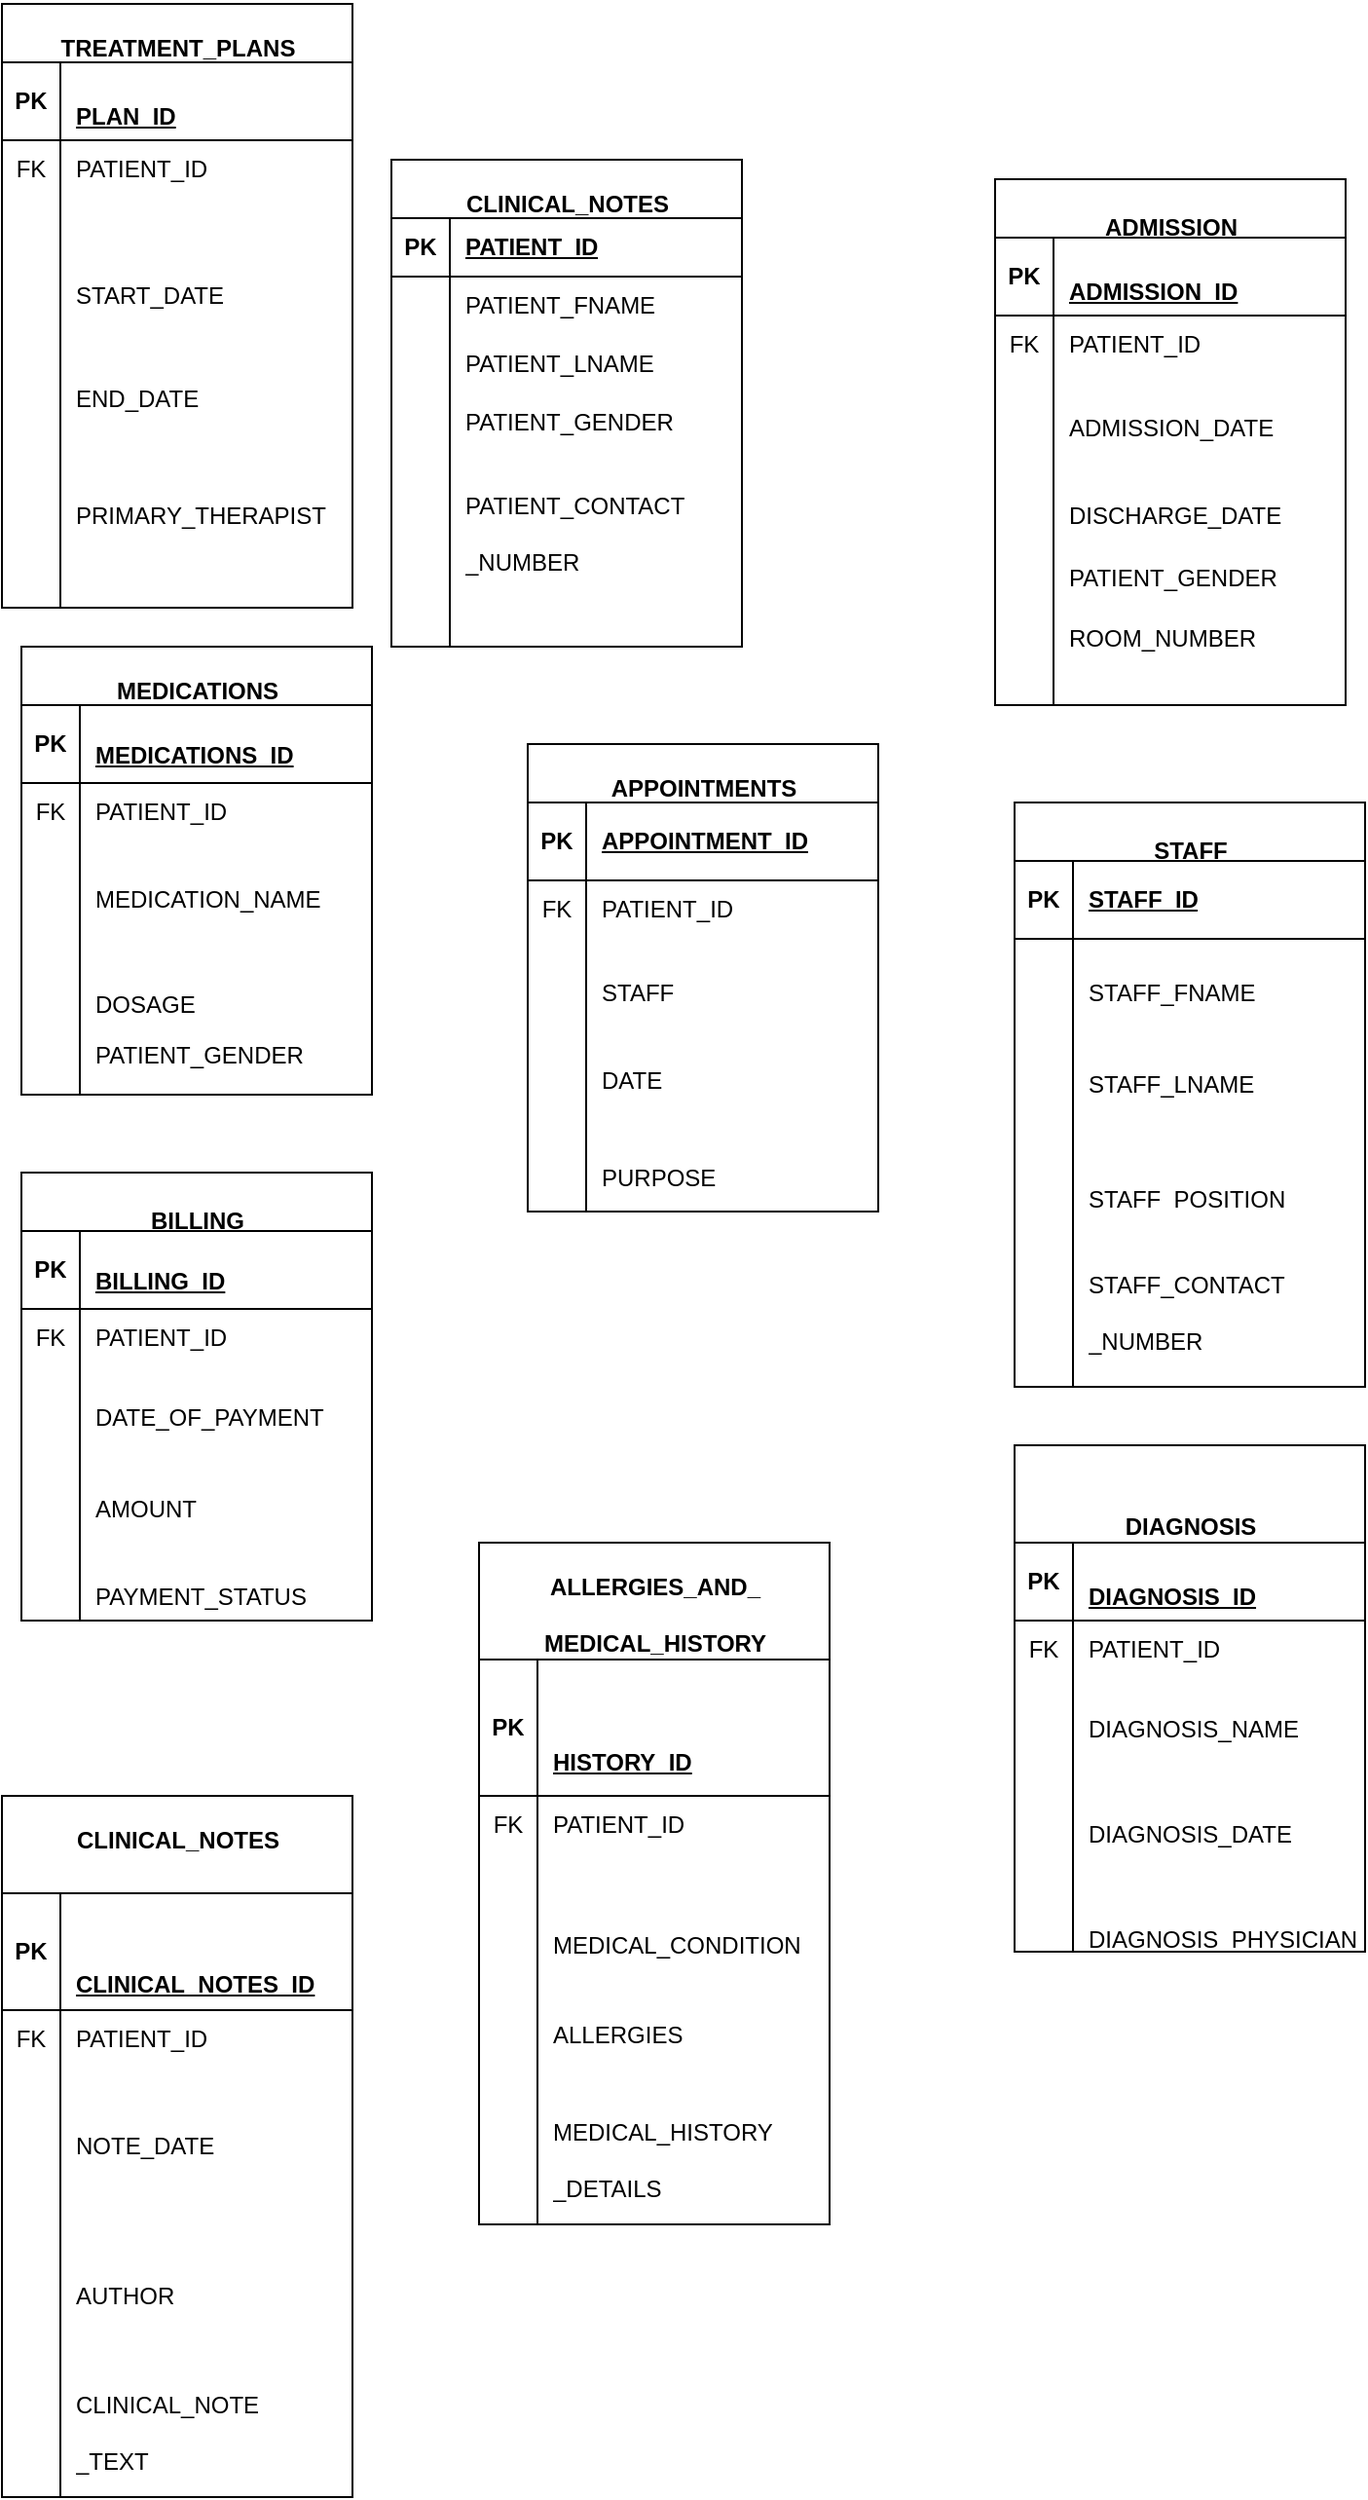 <mxfile version="21.8.1" type="github">
  <diagram id="R2lEEEUBdFMjLlhIrx00" name="Page-1">
    <mxGraphModel dx="1290" dy="566" grid="1" gridSize="10" guides="1" tooltips="1" connect="1" arrows="1" fold="1" page="1" pageScale="1" pageWidth="850" pageHeight="1100" math="0" shadow="0" extFonts="Permanent Marker^https://fonts.googleapis.com/css?family=Permanent+Marker">
      <root>
        <mxCell id="0" />
        <mxCell id="1" parent="0" />
        <mxCell id="dMxM86Cvyjp5TYeBCImO-160" value="&lt;table style=&quot;border-collapse:&lt;br/&gt; collapse;width:112pt&quot; width=&quot;150&quot; cellspacing=&quot;0&quot; cellpadding=&quot;0&quot; border=&quot;0&quot;&gt;&lt;tbody&gt;&lt;tr style=&quot;mso-height-source:userset;height:14.4pt&quot; height=&quot;19&quot;&gt;&lt;br/&gt;  &lt;td style=&quot;height:14.4pt;width:112pt&quot; width=&quot;150&quot; class=&quot;xl66&quot; height=&quot;19&quot;&gt;CLINICAL_NOTES&lt;/td&gt;&lt;/tr&gt;&lt;/tbody&gt;&lt;/table&gt;" style="shape=table;startSize=30;container=1;collapsible=1;childLayout=tableLayout;fixedRows=1;rowLines=0;fontStyle=1;align=center;resizeLast=1;html=1;" vertex="1" parent="1">
          <mxGeometry x="200" y="130" width="180" height="250" as="geometry" />
        </mxCell>
        <mxCell id="dMxM86Cvyjp5TYeBCImO-161" value="" style="shape=tableRow;horizontal=0;startSize=0;swimlaneHead=0;swimlaneBody=0;fillColor=none;collapsible=0;dropTarget=0;points=[[0,0.5],[1,0.5]];portConstraint=eastwest;top=0;left=0;right=0;bottom=1;" vertex="1" parent="dMxM86Cvyjp5TYeBCImO-160">
          <mxGeometry y="30" width="180" height="30" as="geometry" />
        </mxCell>
        <mxCell id="dMxM86Cvyjp5TYeBCImO-162" value="PK" style="shape=partialRectangle;connectable=0;fillColor=none;top=0;left=0;bottom=0;right=0;fontStyle=1;overflow=hidden;whiteSpace=wrap;html=1;" vertex="1" parent="dMxM86Cvyjp5TYeBCImO-161">
          <mxGeometry width="30" height="30" as="geometry">
            <mxRectangle width="30" height="30" as="alternateBounds" />
          </mxGeometry>
        </mxCell>
        <mxCell id="dMxM86Cvyjp5TYeBCImO-163" value="PATIENT_ID" style="shape=partialRectangle;connectable=0;fillColor=none;top=0;left=0;bottom=0;right=0;align=left;spacingLeft=6;fontStyle=5;overflow=hidden;whiteSpace=wrap;html=1;" vertex="1" parent="dMxM86Cvyjp5TYeBCImO-161">
          <mxGeometry x="30" width="150" height="30" as="geometry">
            <mxRectangle width="150" height="30" as="alternateBounds" />
          </mxGeometry>
        </mxCell>
        <mxCell id="dMxM86Cvyjp5TYeBCImO-164" value="" style="shape=tableRow;horizontal=0;startSize=0;swimlaneHead=0;swimlaneBody=0;fillColor=none;collapsible=0;dropTarget=0;points=[[0,0.5],[1,0.5]];portConstraint=eastwest;top=0;left=0;right=0;bottom=0;" vertex="1" parent="dMxM86Cvyjp5TYeBCImO-160">
          <mxGeometry y="60" width="180" height="30" as="geometry" />
        </mxCell>
        <mxCell id="dMxM86Cvyjp5TYeBCImO-165" value="" style="shape=partialRectangle;connectable=0;fillColor=none;top=0;left=0;bottom=0;right=0;editable=1;overflow=hidden;whiteSpace=wrap;html=1;" vertex="1" parent="dMxM86Cvyjp5TYeBCImO-164">
          <mxGeometry width="30" height="30" as="geometry">
            <mxRectangle width="30" height="30" as="alternateBounds" />
          </mxGeometry>
        </mxCell>
        <mxCell id="dMxM86Cvyjp5TYeBCImO-166" value="PATIENT_FNAME" style="shape=partialRectangle;connectable=0;fillColor=none;top=0;left=0;bottom=0;right=0;align=left;spacingLeft=6;overflow=hidden;whiteSpace=wrap;html=1;" vertex="1" parent="dMxM86Cvyjp5TYeBCImO-164">
          <mxGeometry x="30" width="150" height="30" as="geometry">
            <mxRectangle width="150" height="30" as="alternateBounds" />
          </mxGeometry>
        </mxCell>
        <mxCell id="dMxM86Cvyjp5TYeBCImO-167" value="" style="shape=tableRow;horizontal=0;startSize=0;swimlaneHead=0;swimlaneBody=0;fillColor=none;collapsible=0;dropTarget=0;points=[[0,0.5],[1,0.5]];portConstraint=eastwest;top=0;left=0;right=0;bottom=0;" vertex="1" parent="dMxM86Cvyjp5TYeBCImO-160">
          <mxGeometry y="90" width="180" height="30" as="geometry" />
        </mxCell>
        <mxCell id="dMxM86Cvyjp5TYeBCImO-168" value="" style="shape=partialRectangle;connectable=0;fillColor=none;top=0;left=0;bottom=0;right=0;editable=1;overflow=hidden;whiteSpace=wrap;html=1;" vertex="1" parent="dMxM86Cvyjp5TYeBCImO-167">
          <mxGeometry width="30" height="30" as="geometry">
            <mxRectangle width="30" height="30" as="alternateBounds" />
          </mxGeometry>
        </mxCell>
        <mxCell id="dMxM86Cvyjp5TYeBCImO-169" value="PATIENT_LNAME" style="shape=partialRectangle;connectable=0;fillColor=none;top=0;left=0;bottom=0;right=0;align=left;spacingLeft=6;overflow=hidden;whiteSpace=wrap;html=1;" vertex="1" parent="dMxM86Cvyjp5TYeBCImO-167">
          <mxGeometry x="30" width="150" height="30" as="geometry">
            <mxRectangle width="150" height="30" as="alternateBounds" />
          </mxGeometry>
        </mxCell>
        <mxCell id="dMxM86Cvyjp5TYeBCImO-170" value="" style="shape=tableRow;horizontal=0;startSize=0;swimlaneHead=0;swimlaneBody=0;fillColor=none;collapsible=0;dropTarget=0;points=[[0,0.5],[1,0.5]];portConstraint=eastwest;top=0;left=0;right=0;bottom=0;" vertex="1" parent="dMxM86Cvyjp5TYeBCImO-160">
          <mxGeometry y="120" width="180" height="30" as="geometry" />
        </mxCell>
        <mxCell id="dMxM86Cvyjp5TYeBCImO-171" value="" style="shape=partialRectangle;connectable=0;fillColor=none;top=0;left=0;bottom=0;right=0;editable=1;overflow=hidden;whiteSpace=wrap;html=1;" vertex="1" parent="dMxM86Cvyjp5TYeBCImO-170">
          <mxGeometry width="30" height="30" as="geometry">
            <mxRectangle width="30" height="30" as="alternateBounds" />
          </mxGeometry>
        </mxCell>
        <mxCell id="dMxM86Cvyjp5TYeBCImO-172" value="PATIENT_GENDER" style="shape=partialRectangle;connectable=0;fillColor=none;top=0;left=0;bottom=0;right=0;align=left;spacingLeft=6;overflow=hidden;whiteSpace=wrap;html=1;" vertex="1" parent="dMxM86Cvyjp5TYeBCImO-170">
          <mxGeometry x="30" width="150" height="30" as="geometry">
            <mxRectangle width="150" height="30" as="alternateBounds" />
          </mxGeometry>
        </mxCell>
        <mxCell id="dMxM86Cvyjp5TYeBCImO-176" style="shape=tableRow;horizontal=0;startSize=0;swimlaneHead=0;swimlaneBody=0;fillColor=none;collapsible=0;dropTarget=0;points=[[0,0.5],[1,0.5]];portConstraint=eastwest;top=0;left=0;right=0;bottom=0;" vertex="1" parent="dMxM86Cvyjp5TYeBCImO-160">
          <mxGeometry y="150" width="180" height="70" as="geometry" />
        </mxCell>
        <mxCell id="dMxM86Cvyjp5TYeBCImO-177" style="shape=partialRectangle;connectable=0;fillColor=none;top=0;left=0;bottom=0;right=0;editable=1;overflow=hidden;whiteSpace=wrap;html=1;" vertex="1" parent="dMxM86Cvyjp5TYeBCImO-176">
          <mxGeometry width="30" height="70" as="geometry">
            <mxRectangle width="30" height="70" as="alternateBounds" />
          </mxGeometry>
        </mxCell>
        <mxCell id="dMxM86Cvyjp5TYeBCImO-178" value="&lt;table style=&quot;border-collapse:&lt;br/&gt; collapse;width:129pt&quot; width=&quot;172&quot; cellspacing=&quot;0&quot; cellpadding=&quot;0&quot; border=&quot;0&quot;&gt;&lt;tbody&gt;&lt;tr style=&quot;height:27.6pt&quot; height=&quot;37&quot;&gt;&lt;br/&gt;  &lt;td style=&quot;height:27.6pt;width:129pt&quot; width=&quot;172&quot; class=&quot;xl67&quot; height=&quot;37&quot;&gt;PATIENT_CONTACT&lt;br&gt;&lt;br/&gt;    _NUMBER&lt;/td&gt;&lt;/tr&gt;&lt;/tbody&gt;&lt;/table&gt;" style="shape=partialRectangle;connectable=0;fillColor=none;top=0;left=0;bottom=0;right=0;align=left;spacingLeft=6;overflow=hidden;whiteSpace=wrap;html=1;" vertex="1" parent="dMxM86Cvyjp5TYeBCImO-176">
          <mxGeometry x="30" width="150" height="70" as="geometry">
            <mxRectangle width="150" height="70" as="alternateBounds" />
          </mxGeometry>
        </mxCell>
        <mxCell id="dMxM86Cvyjp5TYeBCImO-173" style="shape=tableRow;horizontal=0;startSize=0;swimlaneHead=0;swimlaneBody=0;fillColor=none;collapsible=0;dropTarget=0;points=[[0,0.5],[1,0.5]];portConstraint=eastwest;top=0;left=0;right=0;bottom=0;" vertex="1" parent="dMxM86Cvyjp5TYeBCImO-160">
          <mxGeometry y="220" width="180" height="30" as="geometry" />
        </mxCell>
        <mxCell id="dMxM86Cvyjp5TYeBCImO-174" style="shape=partialRectangle;connectable=0;fillColor=none;top=0;left=0;bottom=0;right=0;editable=1;overflow=hidden;whiteSpace=wrap;html=1;" vertex="1" parent="dMxM86Cvyjp5TYeBCImO-173">
          <mxGeometry width="30" height="30" as="geometry">
            <mxRectangle width="30" height="30" as="alternateBounds" />
          </mxGeometry>
        </mxCell>
        <mxCell id="dMxM86Cvyjp5TYeBCImO-175" value="" style="shape=partialRectangle;connectable=0;fillColor=none;top=0;left=0;bottom=0;right=0;align=left;spacingLeft=6;overflow=hidden;whiteSpace=wrap;html=1;" vertex="1" parent="dMxM86Cvyjp5TYeBCImO-173">
          <mxGeometry x="30" width="150" height="30" as="geometry">
            <mxRectangle width="150" height="30" as="alternateBounds" />
          </mxGeometry>
        </mxCell>
        <mxCell id="dMxM86Cvyjp5TYeBCImO-179" value="&lt;table style=&quot;border-collapse:&lt;br/&gt; collapse;width:112pt&quot; width=&quot;150&quot; cellspacing=&quot;0&quot; cellpadding=&quot;0&quot; border=&quot;0&quot;&gt;&lt;tbody&gt;&lt;tr style=&quot;mso-height-source:userset;height:14.4pt&quot; height=&quot;19&quot;&gt;&lt;td style=&quot;height:14.4pt;width:112pt&quot; width=&quot;150&quot; class=&quot;xl66&quot; height=&quot;19&quot;&gt;&lt;/td&gt;&lt;/tr&gt;&lt;/tbody&gt;&lt;/table&gt;ADMISSION" style="shape=table;startSize=30;container=1;collapsible=1;childLayout=tableLayout;fixedRows=1;rowLines=0;fontStyle=1;align=center;resizeLast=1;html=1;" vertex="1" parent="1">
          <mxGeometry x="510" y="140" width="180" height="270" as="geometry" />
        </mxCell>
        <mxCell id="dMxM86Cvyjp5TYeBCImO-180" value="" style="shape=tableRow;horizontal=0;startSize=0;swimlaneHead=0;swimlaneBody=0;fillColor=none;collapsible=0;dropTarget=0;points=[[0,0.5],[1,0.5]];portConstraint=eastwest;top=0;left=0;right=0;bottom=1;" vertex="1" parent="dMxM86Cvyjp5TYeBCImO-179">
          <mxGeometry y="30" width="180" height="40" as="geometry" />
        </mxCell>
        <mxCell id="dMxM86Cvyjp5TYeBCImO-181" value="PK" style="shape=partialRectangle;connectable=0;fillColor=none;top=0;left=0;bottom=0;right=0;fontStyle=1;overflow=hidden;whiteSpace=wrap;html=1;" vertex="1" parent="dMxM86Cvyjp5TYeBCImO-180">
          <mxGeometry width="30" height="40" as="geometry">
            <mxRectangle width="30" height="40" as="alternateBounds" />
          </mxGeometry>
        </mxCell>
        <mxCell id="dMxM86Cvyjp5TYeBCImO-182" value="&lt;table style=&quot;border-collapse:&lt;br/&gt; collapse;width:112pt&quot; width=&quot;150&quot; cellspacing=&quot;0&quot; cellpadding=&quot;0&quot; border=&quot;0&quot;&gt;&lt;tbody&gt;&lt;tr style=&quot;mso-height-source:userset;height:14.4pt&quot; height=&quot;19&quot;&gt;&lt;br/&gt;  &lt;td style=&quot;height:14.4pt;width:112pt&quot; width=&quot;150&quot; class=&quot;xl66&quot; height=&quot;19&quot;&gt;ADMISSION_ID&lt;/td&gt;&lt;/tr&gt;&lt;/tbody&gt;&lt;/table&gt;" style="shape=partialRectangle;connectable=0;fillColor=none;top=0;left=0;bottom=0;right=0;align=left;spacingLeft=6;fontStyle=5;overflow=hidden;whiteSpace=wrap;html=1;" vertex="1" parent="dMxM86Cvyjp5TYeBCImO-180">
          <mxGeometry x="30" width="150" height="40" as="geometry">
            <mxRectangle width="150" height="40" as="alternateBounds" />
          </mxGeometry>
        </mxCell>
        <mxCell id="dMxM86Cvyjp5TYeBCImO-198" value="" style="shape=tableRow;horizontal=0;startSize=0;swimlaneHead=0;swimlaneBody=0;fillColor=none;collapsible=0;dropTarget=0;points=[[0,0.5],[1,0.5]];portConstraint=eastwest;top=0;left=0;right=0;bottom=0;" vertex="1" parent="dMxM86Cvyjp5TYeBCImO-179">
          <mxGeometry y="70" width="180" height="30" as="geometry" />
        </mxCell>
        <mxCell id="dMxM86Cvyjp5TYeBCImO-199" value="FK" style="shape=partialRectangle;connectable=0;fillColor=none;top=0;left=0;bottom=0;right=0;fontStyle=0;overflow=hidden;whiteSpace=wrap;html=1;" vertex="1" parent="dMxM86Cvyjp5TYeBCImO-198">
          <mxGeometry width="30" height="30" as="geometry">
            <mxRectangle width="30" height="30" as="alternateBounds" />
          </mxGeometry>
        </mxCell>
        <mxCell id="dMxM86Cvyjp5TYeBCImO-200" value="PATIENT_ID" style="shape=partialRectangle;connectable=0;fillColor=none;top=0;left=0;bottom=0;right=0;align=left;spacingLeft=6;fontStyle=0;overflow=hidden;whiteSpace=wrap;html=1;" vertex="1" parent="dMxM86Cvyjp5TYeBCImO-198">
          <mxGeometry x="30" width="150" height="30" as="geometry">
            <mxRectangle width="150" height="30" as="alternateBounds" />
          </mxGeometry>
        </mxCell>
        <mxCell id="dMxM86Cvyjp5TYeBCImO-183" value="" style="shape=tableRow;horizontal=0;startSize=0;swimlaneHead=0;swimlaneBody=0;fillColor=none;collapsible=0;dropTarget=0;points=[[0,0.5],[1,0.5]];portConstraint=eastwest;top=0;left=0;right=0;bottom=0;" vertex="1" parent="dMxM86Cvyjp5TYeBCImO-179">
          <mxGeometry y="100" width="180" height="40" as="geometry" />
        </mxCell>
        <mxCell id="dMxM86Cvyjp5TYeBCImO-184" value="" style="shape=partialRectangle;connectable=0;fillColor=none;top=0;left=0;bottom=0;right=0;editable=1;overflow=hidden;whiteSpace=wrap;html=1;" vertex="1" parent="dMxM86Cvyjp5TYeBCImO-183">
          <mxGeometry width="30" height="40" as="geometry">
            <mxRectangle width="30" height="40" as="alternateBounds" />
          </mxGeometry>
        </mxCell>
        <mxCell id="dMxM86Cvyjp5TYeBCImO-185" value="&lt;table style=&quot;border-collapse:&lt;br/&gt; collapse;width:129pt&quot; width=&quot;172&quot; cellspacing=&quot;0&quot; cellpadding=&quot;0&quot; border=&quot;0&quot;&gt;&lt;tbody&gt;&lt;tr style=&quot;height:13.8pt&quot; height=&quot;18&quot;&gt;&lt;br/&gt;  &lt;td style=&quot;height:13.8pt;width:129pt&quot; width=&quot;172&quot; class=&quot;xl66&quot; height=&quot;18&quot;&gt;ADMISSION_DATE&lt;/td&gt;&lt;/tr&gt;&lt;/tbody&gt;&lt;/table&gt;" style="shape=partialRectangle;connectable=0;fillColor=none;top=0;left=0;bottom=0;right=0;align=left;spacingLeft=6;overflow=hidden;whiteSpace=wrap;html=1;" vertex="1" parent="dMxM86Cvyjp5TYeBCImO-183">
          <mxGeometry x="30" width="150" height="40" as="geometry">
            <mxRectangle width="150" height="40" as="alternateBounds" />
          </mxGeometry>
        </mxCell>
        <mxCell id="dMxM86Cvyjp5TYeBCImO-186" value="" style="shape=tableRow;horizontal=0;startSize=0;swimlaneHead=0;swimlaneBody=0;fillColor=none;collapsible=0;dropTarget=0;points=[[0,0.5],[1,0.5]];portConstraint=eastwest;top=0;left=0;right=0;bottom=0;" vertex="1" parent="dMxM86Cvyjp5TYeBCImO-179">
          <mxGeometry y="140" width="180" height="50" as="geometry" />
        </mxCell>
        <mxCell id="dMxM86Cvyjp5TYeBCImO-187" value="" style="shape=partialRectangle;connectable=0;fillColor=none;top=0;left=0;bottom=0;right=0;editable=1;overflow=hidden;whiteSpace=wrap;html=1;" vertex="1" parent="dMxM86Cvyjp5TYeBCImO-186">
          <mxGeometry width="30" height="50" as="geometry">
            <mxRectangle width="30" height="50" as="alternateBounds" />
          </mxGeometry>
        </mxCell>
        <mxCell id="dMxM86Cvyjp5TYeBCImO-188" value="&lt;table style=&quot;border-collapse:&lt;br/&gt; collapse;width:129pt&quot; width=&quot;172&quot; cellspacing=&quot;0&quot; cellpadding=&quot;0&quot; border=&quot;0&quot;&gt;&lt;tbody&gt;&lt;tr style=&quot;height:13.8pt&quot; height=&quot;18&quot;&gt;&lt;br/&gt;  &lt;td style=&quot;height:13.8pt;width:129pt&quot; width=&quot;172&quot; class=&quot;xl66&quot; height=&quot;18&quot;&gt;DISCHARGE_DATE&lt;/td&gt;&lt;/tr&gt;&lt;/tbody&gt;&lt;/table&gt;" style="shape=partialRectangle;connectable=0;fillColor=none;top=0;left=0;bottom=0;right=0;align=left;spacingLeft=6;overflow=hidden;whiteSpace=wrap;html=1;" vertex="1" parent="dMxM86Cvyjp5TYeBCImO-186">
          <mxGeometry x="30" width="150" height="50" as="geometry">
            <mxRectangle width="150" height="50" as="alternateBounds" />
          </mxGeometry>
        </mxCell>
        <mxCell id="dMxM86Cvyjp5TYeBCImO-189" value="" style="shape=tableRow;horizontal=0;startSize=0;swimlaneHead=0;swimlaneBody=0;fillColor=none;collapsible=0;dropTarget=0;points=[[0,0.5],[1,0.5]];portConstraint=eastwest;top=0;left=0;right=0;bottom=0;" vertex="1" parent="dMxM86Cvyjp5TYeBCImO-179">
          <mxGeometry y="190" width="180" height="30" as="geometry" />
        </mxCell>
        <mxCell id="dMxM86Cvyjp5TYeBCImO-190" value="" style="shape=partialRectangle;connectable=0;fillColor=none;top=0;left=0;bottom=0;right=0;editable=1;overflow=hidden;whiteSpace=wrap;html=1;" vertex="1" parent="dMxM86Cvyjp5TYeBCImO-189">
          <mxGeometry width="30" height="30" as="geometry">
            <mxRectangle width="30" height="30" as="alternateBounds" />
          </mxGeometry>
        </mxCell>
        <mxCell id="dMxM86Cvyjp5TYeBCImO-191" value="PATIENT_GENDER" style="shape=partialRectangle;connectable=0;fillColor=none;top=0;left=0;bottom=0;right=0;align=left;spacingLeft=6;overflow=hidden;whiteSpace=wrap;html=1;" vertex="1" parent="dMxM86Cvyjp5TYeBCImO-189">
          <mxGeometry x="30" width="150" height="30" as="geometry">
            <mxRectangle width="150" height="30" as="alternateBounds" />
          </mxGeometry>
        </mxCell>
        <mxCell id="dMxM86Cvyjp5TYeBCImO-192" style="shape=tableRow;horizontal=0;startSize=0;swimlaneHead=0;swimlaneBody=0;fillColor=none;collapsible=0;dropTarget=0;points=[[0,0.5],[1,0.5]];portConstraint=eastwest;top=0;left=0;right=0;bottom=0;" vertex="1" parent="dMxM86Cvyjp5TYeBCImO-179">
          <mxGeometry y="220" width="180" height="50" as="geometry" />
        </mxCell>
        <mxCell id="dMxM86Cvyjp5TYeBCImO-193" style="shape=partialRectangle;connectable=0;fillColor=none;top=0;left=0;bottom=0;right=0;editable=1;overflow=hidden;whiteSpace=wrap;html=1;" vertex="1" parent="dMxM86Cvyjp5TYeBCImO-192">
          <mxGeometry width="30" height="50" as="geometry">
            <mxRectangle width="30" height="50" as="alternateBounds" />
          </mxGeometry>
        </mxCell>
        <mxCell id="dMxM86Cvyjp5TYeBCImO-194" value="ROOM_NUMBER&lt;br&gt;&lt;table style=&quot;border-collapse:&lt;br/&gt; collapse;width:129pt&quot; width=&quot;172&quot; cellspacing=&quot;0&quot; cellpadding=&quot;0&quot; border=&quot;0&quot;&gt;&lt;tbody&gt;&lt;tr style=&quot;height:13.8pt&quot; height=&quot;18&quot;&gt;&lt;td style=&quot;height:13.8pt;width:129pt&quot; width=&quot;172&quot; class=&quot;xl66&quot; height=&quot;18&quot;&gt;&lt;/td&gt;&lt;/tr&gt;&lt;/tbody&gt;&lt;/table&gt;" style="shape=partialRectangle;connectable=0;fillColor=none;top=0;left=0;bottom=0;right=0;align=left;spacingLeft=6;overflow=hidden;whiteSpace=wrap;html=1;" vertex="1" parent="dMxM86Cvyjp5TYeBCImO-192">
          <mxGeometry x="30" width="150" height="50" as="geometry">
            <mxRectangle width="150" height="50" as="alternateBounds" />
          </mxGeometry>
        </mxCell>
        <mxCell id="dMxM86Cvyjp5TYeBCImO-201" value="&lt;table style=&quot;border-collapse:&lt;br/&gt; collapse;width:112pt&quot; width=&quot;150&quot; cellspacing=&quot;0&quot; cellpadding=&quot;0&quot; border=&quot;0&quot;&gt;&lt;tbody&gt;&lt;tr style=&quot;height:13.8pt&quot; height=&quot;18&quot;&gt;&lt;br/&gt;  &lt;td style=&quot;height:13.8pt;width:112pt&quot; width=&quot;150&quot; class=&quot;xl66&quot; height=&quot;18&quot;&gt;TREATMENT_PLANS&lt;/td&gt;&lt;/tr&gt;&lt;/tbody&gt;&lt;/table&gt;" style="shape=table;startSize=30;container=1;collapsible=1;childLayout=tableLayout;fixedRows=1;rowLines=0;fontStyle=1;align=center;resizeLast=1;html=1;" vertex="1" parent="1">
          <mxGeometry y="50" width="180" height="310" as="geometry" />
        </mxCell>
        <mxCell id="dMxM86Cvyjp5TYeBCImO-202" value="" style="shape=tableRow;horizontal=0;startSize=0;swimlaneHead=0;swimlaneBody=0;fillColor=none;collapsible=0;dropTarget=0;points=[[0,0.5],[1,0.5]];portConstraint=eastwest;top=0;left=0;right=0;bottom=1;" vertex="1" parent="dMxM86Cvyjp5TYeBCImO-201">
          <mxGeometry y="30" width="180" height="40" as="geometry" />
        </mxCell>
        <mxCell id="dMxM86Cvyjp5TYeBCImO-203" value="PK" style="shape=partialRectangle;connectable=0;fillColor=none;top=0;left=0;bottom=0;right=0;fontStyle=1;overflow=hidden;whiteSpace=wrap;html=1;" vertex="1" parent="dMxM86Cvyjp5TYeBCImO-202">
          <mxGeometry width="30" height="40" as="geometry">
            <mxRectangle width="30" height="40" as="alternateBounds" />
          </mxGeometry>
        </mxCell>
        <mxCell id="dMxM86Cvyjp5TYeBCImO-204" value="&lt;table style=&quot;border-collapse:&lt;br/&gt; collapse;width:112pt&quot; width=&quot;150&quot; cellspacing=&quot;0&quot; cellpadding=&quot;0&quot; border=&quot;0&quot;&gt;&lt;tbody&gt;&lt;tr style=&quot;mso-height-source:userset;height:14.4pt&quot; height=&quot;19&quot;&gt;&lt;td style=&quot;height:14.4pt;width:112pt&quot; width=&quot;150&quot; class=&quot;xl66&quot; height=&quot;19&quot;&gt;&lt;table style=&quot;border-collapse:&lt;br/&gt; collapse;width:129pt&quot; width=&quot;172&quot; cellspacing=&quot;0&quot; cellpadding=&quot;0&quot; border=&quot;0&quot;&gt;&lt;tbody&gt;&lt;tr style=&quot;height:13.8pt&quot; height=&quot;18&quot;&gt;&lt;br/&gt;  &lt;td style=&quot;height:13.8pt;width:129pt&quot; width=&quot;172&quot; class=&quot;xl66&quot; height=&quot;18&quot;&gt;PLAN_ID&lt;/td&gt;&lt;/tr&gt;&lt;/tbody&gt;&lt;/table&gt;&lt;/td&gt;&lt;/tr&gt;&lt;/tbody&gt;&lt;/table&gt;" style="shape=partialRectangle;connectable=0;fillColor=none;top=0;left=0;bottom=0;right=0;align=left;spacingLeft=6;fontStyle=5;overflow=hidden;whiteSpace=wrap;html=1;" vertex="1" parent="dMxM86Cvyjp5TYeBCImO-202">
          <mxGeometry x="30" width="150" height="40" as="geometry">
            <mxRectangle width="150" height="40" as="alternateBounds" />
          </mxGeometry>
        </mxCell>
        <mxCell id="dMxM86Cvyjp5TYeBCImO-205" value="" style="shape=tableRow;horizontal=0;startSize=0;swimlaneHead=0;swimlaneBody=0;fillColor=none;collapsible=0;dropTarget=0;points=[[0,0.5],[1,0.5]];portConstraint=eastwest;top=0;left=0;right=0;bottom=0;" vertex="1" parent="dMxM86Cvyjp5TYeBCImO-201">
          <mxGeometry y="70" width="180" height="30" as="geometry" />
        </mxCell>
        <mxCell id="dMxM86Cvyjp5TYeBCImO-206" value="FK" style="shape=partialRectangle;connectable=0;fillColor=none;top=0;left=0;bottom=0;right=0;fontStyle=0;overflow=hidden;whiteSpace=wrap;html=1;" vertex="1" parent="dMxM86Cvyjp5TYeBCImO-205">
          <mxGeometry width="30" height="30" as="geometry">
            <mxRectangle width="30" height="30" as="alternateBounds" />
          </mxGeometry>
        </mxCell>
        <mxCell id="dMxM86Cvyjp5TYeBCImO-207" value="PATIENT_ID" style="shape=partialRectangle;connectable=0;fillColor=none;top=0;left=0;bottom=0;right=0;align=left;spacingLeft=6;fontStyle=0;overflow=hidden;whiteSpace=wrap;html=1;" vertex="1" parent="dMxM86Cvyjp5TYeBCImO-205">
          <mxGeometry x="30" width="150" height="30" as="geometry">
            <mxRectangle width="150" height="30" as="alternateBounds" />
          </mxGeometry>
        </mxCell>
        <mxCell id="dMxM86Cvyjp5TYeBCImO-208" value="" style="shape=tableRow;horizontal=0;startSize=0;swimlaneHead=0;swimlaneBody=0;fillColor=none;collapsible=0;dropTarget=0;points=[[0,0.5],[1,0.5]];portConstraint=eastwest;top=0;left=0;right=0;bottom=0;" vertex="1" parent="dMxM86Cvyjp5TYeBCImO-201">
          <mxGeometry y="100" width="180" height="70" as="geometry" />
        </mxCell>
        <mxCell id="dMxM86Cvyjp5TYeBCImO-209" value="" style="shape=partialRectangle;connectable=0;fillColor=none;top=0;left=0;bottom=0;right=0;editable=1;overflow=hidden;whiteSpace=wrap;html=1;" vertex="1" parent="dMxM86Cvyjp5TYeBCImO-208">
          <mxGeometry width="30" height="70" as="geometry">
            <mxRectangle width="30" height="70" as="alternateBounds" />
          </mxGeometry>
        </mxCell>
        <mxCell id="dMxM86Cvyjp5TYeBCImO-210" value="&lt;br&gt;&lt;table style=&quot;border-collapse:&lt;br/&gt; collapse;width:129pt&quot; width=&quot;172&quot; cellspacing=&quot;0&quot; cellpadding=&quot;0&quot; border=&quot;0&quot;&gt;&lt;tbody&gt;&lt;tr style=&quot;height:13.8pt&quot; height=&quot;18&quot;&gt;  &lt;td style=&quot;height:13.8pt;width:129pt&quot; width=&quot;172&quot; class=&quot;xl66&quot; height=&quot;18&quot;&gt;&lt;table style=&quot;border-collapse:&lt;br/&gt; collapse;width:129pt&quot; width=&quot;172&quot; cellspacing=&quot;0&quot; cellpadding=&quot;0&quot; border=&quot;0&quot;&gt;&lt;tbody&gt;&lt;tr style=&quot;height:13.8pt&quot; height=&quot;18&quot;&gt;&lt;br/&gt;  &lt;td style=&quot;height:13.8pt;width:129pt&quot; width=&quot;172&quot; class=&quot;xl66&quot; height=&quot;18&quot;&gt;START_DATE&lt;/td&gt;&lt;/tr&gt;&lt;/tbody&gt;&lt;/table&gt;&lt;/td&gt;&lt;/tr&gt;&lt;/tbody&gt;&lt;/table&gt;" style="shape=partialRectangle;connectable=0;fillColor=none;top=0;left=0;bottom=0;right=0;align=left;spacingLeft=6;overflow=hidden;whiteSpace=wrap;html=1;" vertex="1" parent="dMxM86Cvyjp5TYeBCImO-208">
          <mxGeometry x="30" width="150" height="70" as="geometry">
            <mxRectangle width="150" height="70" as="alternateBounds" />
          </mxGeometry>
        </mxCell>
        <mxCell id="dMxM86Cvyjp5TYeBCImO-211" value="" style="shape=tableRow;horizontal=0;startSize=0;swimlaneHead=0;swimlaneBody=0;fillColor=none;collapsible=0;dropTarget=0;points=[[0,0.5],[1,0.5]];portConstraint=eastwest;top=0;left=0;right=0;bottom=0;" vertex="1" parent="dMxM86Cvyjp5TYeBCImO-201">
          <mxGeometry y="170" width="180" height="50" as="geometry" />
        </mxCell>
        <mxCell id="dMxM86Cvyjp5TYeBCImO-212" value="" style="shape=partialRectangle;connectable=0;fillColor=none;top=0;left=0;bottom=0;right=0;editable=1;overflow=hidden;whiteSpace=wrap;html=1;" vertex="1" parent="dMxM86Cvyjp5TYeBCImO-211">
          <mxGeometry width="30" height="50" as="geometry">
            <mxRectangle width="30" height="50" as="alternateBounds" />
          </mxGeometry>
        </mxCell>
        <mxCell id="dMxM86Cvyjp5TYeBCImO-213" value="&lt;br&gt;&lt;table style=&quot;border-collapse:&lt;br/&gt; collapse;width:129pt&quot; width=&quot;172&quot; cellspacing=&quot;0&quot; cellpadding=&quot;0&quot; border=&quot;0&quot;&gt;&lt;tbody&gt;&lt;tr style=&quot;height:13.8pt&quot; height=&quot;18&quot;&gt;  &lt;td style=&quot;height:13.8pt;width:129pt&quot; width=&quot;172&quot; class=&quot;xl66&quot; height=&quot;18&quot;&gt;END_DATE&lt;/td&gt;&lt;/tr&gt;&lt;/tbody&gt;&lt;/table&gt;" style="shape=partialRectangle;connectable=0;fillColor=none;top=0;left=0;bottom=0;right=0;align=left;spacingLeft=6;overflow=hidden;whiteSpace=wrap;html=1;" vertex="1" parent="dMxM86Cvyjp5TYeBCImO-211">
          <mxGeometry x="30" width="150" height="50" as="geometry">
            <mxRectangle width="150" height="50" as="alternateBounds" />
          </mxGeometry>
        </mxCell>
        <mxCell id="dMxM86Cvyjp5TYeBCImO-214" value="" style="shape=tableRow;horizontal=0;startSize=0;swimlaneHead=0;swimlaneBody=0;fillColor=none;collapsible=0;dropTarget=0;points=[[0,0.5],[1,0.5]];portConstraint=eastwest;top=0;left=0;right=0;bottom=0;" vertex="1" parent="dMxM86Cvyjp5TYeBCImO-201">
          <mxGeometry y="220" width="180" height="70" as="geometry" />
        </mxCell>
        <mxCell id="dMxM86Cvyjp5TYeBCImO-215" value="" style="shape=partialRectangle;connectable=0;fillColor=none;top=0;left=0;bottom=0;right=0;editable=1;overflow=hidden;whiteSpace=wrap;html=1;" vertex="1" parent="dMxM86Cvyjp5TYeBCImO-214">
          <mxGeometry width="30" height="70" as="geometry">
            <mxRectangle width="30" height="70" as="alternateBounds" />
          </mxGeometry>
        </mxCell>
        <mxCell id="dMxM86Cvyjp5TYeBCImO-216" value="&lt;table style=&quot;border-collapse:&lt;br/&gt; collapse;width:129pt&quot; width=&quot;172&quot; cellspacing=&quot;0&quot; cellpadding=&quot;0&quot; border=&quot;0&quot;&gt;&lt;tbody&gt;&lt;tr style=&quot;height:27.6pt&quot; height=&quot;37&quot;&gt;&lt;br/&gt;  &lt;td style=&quot;height:27.6pt;width:129pt&quot; width=&quot;172&quot; class=&quot;xl66&quot; height=&quot;37&quot;&gt;PRIMARY_THERAPIST&lt;/td&gt;&lt;/tr&gt;&lt;/tbody&gt;&lt;/table&gt;" style="shape=partialRectangle;connectable=0;fillColor=none;top=0;left=0;bottom=0;right=0;align=left;spacingLeft=6;overflow=hidden;whiteSpace=wrap;html=1;" vertex="1" parent="dMxM86Cvyjp5TYeBCImO-214">
          <mxGeometry x="30" width="150" height="70" as="geometry">
            <mxRectangle width="150" height="70" as="alternateBounds" />
          </mxGeometry>
        </mxCell>
        <mxCell id="dMxM86Cvyjp5TYeBCImO-220" style="shape=tableRow;horizontal=0;startSize=0;swimlaneHead=0;swimlaneBody=0;fillColor=none;collapsible=0;dropTarget=0;points=[[0,0.5],[1,0.5]];portConstraint=eastwest;top=0;left=0;right=0;bottom=0;" vertex="1" parent="dMxM86Cvyjp5TYeBCImO-201">
          <mxGeometry y="290" width="180" height="20" as="geometry" />
        </mxCell>
        <mxCell id="dMxM86Cvyjp5TYeBCImO-221" style="shape=partialRectangle;connectable=0;fillColor=none;top=0;left=0;bottom=0;right=0;editable=1;overflow=hidden;whiteSpace=wrap;html=1;" vertex="1" parent="dMxM86Cvyjp5TYeBCImO-220">
          <mxGeometry width="30" height="20" as="geometry">
            <mxRectangle width="30" height="20" as="alternateBounds" />
          </mxGeometry>
        </mxCell>
        <mxCell id="dMxM86Cvyjp5TYeBCImO-222" value="" style="shape=partialRectangle;connectable=0;fillColor=none;top=0;left=0;bottom=0;right=0;align=left;spacingLeft=6;overflow=hidden;whiteSpace=wrap;html=1;" vertex="1" parent="dMxM86Cvyjp5TYeBCImO-220">
          <mxGeometry x="30" width="150" height="20" as="geometry">
            <mxRectangle width="150" height="20" as="alternateBounds" />
          </mxGeometry>
        </mxCell>
        <mxCell id="dMxM86Cvyjp5TYeBCImO-223" value="&lt;table style=&quot;border-collapse:&lt;br/&gt; collapse;width:112pt&quot; width=&quot;150&quot; cellspacing=&quot;0&quot; cellpadding=&quot;0&quot; border=&quot;0&quot;&gt;&lt;tbody&gt;&lt;tr style=&quot;height:13.8pt&quot; height=&quot;18&quot;&gt;&lt;br/&gt;  &lt;td style=&quot;height:13.8pt;width:112pt&quot; width=&quot;150&quot; class=&quot;xl66&quot; height=&quot;18&quot;&gt;MEDICATIONS&lt;/td&gt;&lt;/tr&gt;&lt;/tbody&gt;&lt;/table&gt;" style="shape=table;startSize=30;container=1;collapsible=1;childLayout=tableLayout;fixedRows=1;rowLines=0;fontStyle=1;align=center;resizeLast=1;html=1;" vertex="1" parent="1">
          <mxGeometry x="10" y="380" width="180" height="230" as="geometry" />
        </mxCell>
        <mxCell id="dMxM86Cvyjp5TYeBCImO-224" value="" style="shape=tableRow;horizontal=0;startSize=0;swimlaneHead=0;swimlaneBody=0;fillColor=none;collapsible=0;dropTarget=0;points=[[0,0.5],[1,0.5]];portConstraint=eastwest;top=0;left=0;right=0;bottom=1;" vertex="1" parent="dMxM86Cvyjp5TYeBCImO-223">
          <mxGeometry y="30" width="180" height="40" as="geometry" />
        </mxCell>
        <mxCell id="dMxM86Cvyjp5TYeBCImO-225" value="PK" style="shape=partialRectangle;connectable=0;fillColor=none;top=0;left=0;bottom=0;right=0;fontStyle=1;overflow=hidden;whiteSpace=wrap;html=1;" vertex="1" parent="dMxM86Cvyjp5TYeBCImO-224">
          <mxGeometry width="30" height="40" as="geometry">
            <mxRectangle width="30" height="40" as="alternateBounds" />
          </mxGeometry>
        </mxCell>
        <mxCell id="dMxM86Cvyjp5TYeBCImO-226" value="&lt;table style=&quot;border-collapse:&lt;br/&gt; collapse;width:112pt&quot; width=&quot;150&quot; cellspacing=&quot;0&quot; cellpadding=&quot;0&quot; border=&quot;0&quot;&gt;&lt;tbody&gt;&lt;tr style=&quot;height:13.8pt&quot; height=&quot;18&quot;&gt;&lt;br/&gt;  &lt;td style=&quot;height:13.8pt;width:112pt&quot; width=&quot;150&quot; class=&quot;xl66&quot; height=&quot;18&quot;&gt;MEDICATIONS_ID&lt;/td&gt;&lt;/tr&gt;&lt;/tbody&gt;&lt;/table&gt;&lt;table style=&quot;border-collapse:&lt;br/&gt; collapse;width:112pt&quot; width=&quot;150&quot; cellspacing=&quot;0&quot; cellpadding=&quot;0&quot; border=&quot;0&quot;&gt;&lt;tbody&gt;&lt;tr style=&quot;height:13.8pt&quot; height=&quot;18&quot;&gt;&lt;td style=&quot;height:13.8pt;width:112pt&quot; width=&quot;150&quot; class=&quot;xl66&quot; height=&quot;18&quot;&gt;&lt;/td&gt;&lt;/tr&gt;&lt;/tbody&gt;&lt;/table&gt;" style="shape=partialRectangle;connectable=0;fillColor=none;top=0;left=0;bottom=0;right=0;align=left;spacingLeft=6;fontStyle=5;overflow=hidden;whiteSpace=wrap;html=1;" vertex="1" parent="dMxM86Cvyjp5TYeBCImO-224">
          <mxGeometry x="30" width="150" height="40" as="geometry">
            <mxRectangle width="150" height="40" as="alternateBounds" />
          </mxGeometry>
        </mxCell>
        <mxCell id="dMxM86Cvyjp5TYeBCImO-227" value="" style="shape=tableRow;horizontal=0;startSize=0;swimlaneHead=0;swimlaneBody=0;fillColor=none;collapsible=0;dropTarget=0;points=[[0,0.5],[1,0.5]];portConstraint=eastwest;top=0;left=0;right=0;bottom=0;" vertex="1" parent="dMxM86Cvyjp5TYeBCImO-223">
          <mxGeometry y="70" width="180" height="30" as="geometry" />
        </mxCell>
        <mxCell id="dMxM86Cvyjp5TYeBCImO-228" value="FK" style="shape=partialRectangle;connectable=0;fillColor=none;top=0;left=0;bottom=0;right=0;fontStyle=0;overflow=hidden;whiteSpace=wrap;html=1;" vertex="1" parent="dMxM86Cvyjp5TYeBCImO-227">
          <mxGeometry width="30" height="30" as="geometry">
            <mxRectangle width="30" height="30" as="alternateBounds" />
          </mxGeometry>
        </mxCell>
        <mxCell id="dMxM86Cvyjp5TYeBCImO-229" value="PATIENT_ID" style="shape=partialRectangle;connectable=0;fillColor=none;top=0;left=0;bottom=0;right=0;align=left;spacingLeft=6;fontStyle=0;overflow=hidden;whiteSpace=wrap;html=1;" vertex="1" parent="dMxM86Cvyjp5TYeBCImO-227">
          <mxGeometry x="30" width="150" height="30" as="geometry">
            <mxRectangle width="150" height="30" as="alternateBounds" />
          </mxGeometry>
        </mxCell>
        <mxCell id="dMxM86Cvyjp5TYeBCImO-230" value="" style="shape=tableRow;horizontal=0;startSize=0;swimlaneHead=0;swimlaneBody=0;fillColor=none;collapsible=0;dropTarget=0;points=[[0,0.5],[1,0.5]];portConstraint=eastwest;top=0;left=0;right=0;bottom=0;" vertex="1" parent="dMxM86Cvyjp5TYeBCImO-223">
          <mxGeometry y="100" width="180" height="40" as="geometry" />
        </mxCell>
        <mxCell id="dMxM86Cvyjp5TYeBCImO-231" value="" style="shape=partialRectangle;connectable=0;fillColor=none;top=0;left=0;bottom=0;right=0;editable=1;overflow=hidden;whiteSpace=wrap;html=1;" vertex="1" parent="dMxM86Cvyjp5TYeBCImO-230">
          <mxGeometry width="30" height="40" as="geometry">
            <mxRectangle width="30" height="40" as="alternateBounds" />
          </mxGeometry>
        </mxCell>
        <mxCell id="dMxM86Cvyjp5TYeBCImO-232" value="&lt;table style=&quot;border-collapse:&lt;br/&gt; collapse;width:129pt&quot; width=&quot;172&quot; cellspacing=&quot;0&quot; cellpadding=&quot;0&quot; border=&quot;0&quot;&gt;&lt;tbody&gt;&lt;tr style=&quot;height:13.8pt&quot; height=&quot;18&quot;&gt;&lt;td style=&quot;height:13.8pt;width:129pt&quot; width=&quot;172&quot; class=&quot;xl66&quot; height=&quot;18&quot;&gt;&lt;/td&gt;&lt;/tr&gt;&lt;/tbody&gt;&lt;/table&gt;&lt;table style=&quot;border-collapse:&lt;br/&gt; collapse;width:129pt&quot; width=&quot;172&quot; cellspacing=&quot;0&quot; cellpadding=&quot;0&quot; border=&quot;0&quot;&gt;&lt;tbody&gt;&lt;tr style=&quot;height:13.8pt&quot; height=&quot;18&quot;&gt;  &lt;td style=&quot;height:13.8pt;width:129pt&quot; width=&quot;172&quot; class=&quot;xl66&quot; height=&quot;18&quot;&gt;MEDICATION_NAME&lt;/td&gt;&lt;/tr&gt;&lt;/tbody&gt;&lt;/table&gt;" style="shape=partialRectangle;connectable=0;fillColor=none;top=0;left=0;bottom=0;right=0;align=left;spacingLeft=6;overflow=hidden;whiteSpace=wrap;html=1;" vertex="1" parent="dMxM86Cvyjp5TYeBCImO-230">
          <mxGeometry x="30" width="150" height="40" as="geometry">
            <mxRectangle width="150" height="40" as="alternateBounds" />
          </mxGeometry>
        </mxCell>
        <mxCell id="dMxM86Cvyjp5TYeBCImO-233" value="" style="shape=tableRow;horizontal=0;startSize=0;swimlaneHead=0;swimlaneBody=0;fillColor=none;collapsible=0;dropTarget=0;points=[[0,0.5],[1,0.5]];portConstraint=eastwest;top=0;left=0;right=0;bottom=0;" vertex="1" parent="dMxM86Cvyjp5TYeBCImO-223">
          <mxGeometry y="140" width="180" height="50" as="geometry" />
        </mxCell>
        <mxCell id="dMxM86Cvyjp5TYeBCImO-234" value="" style="shape=partialRectangle;connectable=0;fillColor=none;top=0;left=0;bottom=0;right=0;editable=1;overflow=hidden;whiteSpace=wrap;html=1;" vertex="1" parent="dMxM86Cvyjp5TYeBCImO-233">
          <mxGeometry width="30" height="50" as="geometry">
            <mxRectangle width="30" height="50" as="alternateBounds" />
          </mxGeometry>
        </mxCell>
        <mxCell id="dMxM86Cvyjp5TYeBCImO-235" value="&lt;table style=&quot;border-collapse:&lt;br/&gt; collapse;width:129pt&quot; width=&quot;172&quot; cellspacing=&quot;0&quot; cellpadding=&quot;0&quot; border=&quot;0&quot;&gt;&lt;tbody&gt;&lt;tr style=&quot;height:13.8pt&quot; height=&quot;18&quot;&gt;&lt;td style=&quot;height:13.8pt;width:129pt&quot; width=&quot;172&quot; class=&quot;xl66&quot; height=&quot;18&quot;&gt;&lt;/td&gt;&lt;/tr&gt;&lt;/tbody&gt;&lt;/table&gt;&lt;table style=&quot;border-collapse:&lt;br/&gt; collapse;width:129pt&quot; width=&quot;172&quot; cellspacing=&quot;0&quot; cellpadding=&quot;0&quot; border=&quot;0&quot;&gt;&lt;tbody&gt;&lt;tr style=&quot;height:13.8pt&quot; height=&quot;18&quot;&gt;&lt;br/&gt;  &lt;td style=&quot;height:13.8pt;width:129pt&quot; width=&quot;172&quot; class=&quot;xl66&quot; height=&quot;18&quot;&gt;DOSAGE&lt;/td&gt;&lt;/tr&gt;&lt;/tbody&gt;&lt;/table&gt;" style="shape=partialRectangle;connectable=0;fillColor=none;top=0;left=0;bottom=0;right=0;align=left;spacingLeft=6;overflow=hidden;whiteSpace=wrap;html=1;" vertex="1" parent="dMxM86Cvyjp5TYeBCImO-233">
          <mxGeometry x="30" width="150" height="50" as="geometry">
            <mxRectangle width="150" height="50" as="alternateBounds" />
          </mxGeometry>
        </mxCell>
        <mxCell id="dMxM86Cvyjp5TYeBCImO-236" value="" style="shape=tableRow;horizontal=0;startSize=0;swimlaneHead=0;swimlaneBody=0;fillColor=none;collapsible=0;dropTarget=0;points=[[0,0.5],[1,0.5]];portConstraint=eastwest;top=0;left=0;right=0;bottom=0;" vertex="1" parent="dMxM86Cvyjp5TYeBCImO-223">
          <mxGeometry y="190" width="180" height="40" as="geometry" />
        </mxCell>
        <mxCell id="dMxM86Cvyjp5TYeBCImO-237" value="&#xa;&#xa;&lt;table style=&quot;border-collapse:&#xa; collapse;width:129pt&quot; width=&quot;172&quot; cellspacing=&quot;0&quot; cellpadding=&quot;0&quot; border=&quot;0&quot;&gt;&#xa; &lt;colgroup&gt;&lt;col style=&quot;mso-width-source:userset;mso-width-alt:6115;width:129pt&quot; width=&quot;172&quot;&gt;&#xa; &lt;/colgroup&gt;&lt;tbody&gt;&lt;tr style=&quot;height:27.6pt&quot; height=&quot;37&quot;&gt;&#xa;&#xa;  &lt;td style=&quot;height:27.6pt;width:129pt&quot; width=&quot;172&quot; class=&quot;xl66&quot; height=&quot;37&quot;&gt;PRESCRIPTION_DATE&lt;/td&gt;&#xa;&#xa; &lt;/tr&gt;&#xa;&lt;/tbody&gt;&lt;/table&gt;&#xa;&#xa;&#xa;&#xa;&#xa;" style="shape=partialRectangle;connectable=0;fillColor=none;top=0;left=0;bottom=0;right=0;editable=1;overflow=hidden;whiteSpace=wrap;html=1;" vertex="1" parent="dMxM86Cvyjp5TYeBCImO-236">
          <mxGeometry width="30" height="40" as="geometry">
            <mxRectangle width="30" height="40" as="alternateBounds" />
          </mxGeometry>
        </mxCell>
        <mxCell id="dMxM86Cvyjp5TYeBCImO-238" value="PATIENT_GENDER" style="shape=partialRectangle;connectable=0;fillColor=none;top=0;left=0;bottom=0;right=0;align=left;spacingLeft=6;overflow=hidden;whiteSpace=wrap;html=1;" vertex="1" parent="dMxM86Cvyjp5TYeBCImO-236">
          <mxGeometry x="30" width="150" height="40" as="geometry">
            <mxRectangle width="150" height="40" as="alternateBounds" />
          </mxGeometry>
        </mxCell>
        <mxCell id="dMxM86Cvyjp5TYeBCImO-243" value="&lt;table style=&quot;border-collapse:&lt;br/&gt; collapse;width:112pt&quot; width=&quot;150&quot; cellspacing=&quot;0&quot; cellpadding=&quot;0&quot; border=&quot;0&quot;&gt;&lt;tbody&gt;&lt;tr style=&quot;height:13.8pt&quot; height=&quot;18&quot;&gt;&lt;br/&gt;  &lt;td style=&quot;height:13.8pt;width:112pt&quot; width=&quot;150&quot; class=&quot;xl66&quot; height=&quot;18&quot;&gt;APPOINTMENTS&lt;/td&gt;&lt;/tr&gt;&lt;/tbody&gt;&lt;/table&gt;" style="shape=table;startSize=30;container=1;collapsible=1;childLayout=tableLayout;fixedRows=1;rowLines=0;fontStyle=1;align=center;resizeLast=1;html=1;" vertex="1" parent="1">
          <mxGeometry x="270" y="430" width="180" height="240" as="geometry" />
        </mxCell>
        <mxCell id="dMxM86Cvyjp5TYeBCImO-244" value="" style="shape=tableRow;horizontal=0;startSize=0;swimlaneHead=0;swimlaneBody=0;fillColor=none;collapsible=0;dropTarget=0;points=[[0,0.5],[1,0.5]];portConstraint=eastwest;top=0;left=0;right=0;bottom=1;" vertex="1" parent="dMxM86Cvyjp5TYeBCImO-243">
          <mxGeometry y="30" width="180" height="40" as="geometry" />
        </mxCell>
        <mxCell id="dMxM86Cvyjp5TYeBCImO-245" value="PK" style="shape=partialRectangle;connectable=0;fillColor=none;top=0;left=0;bottom=0;right=0;fontStyle=1;overflow=hidden;whiteSpace=wrap;html=1;" vertex="1" parent="dMxM86Cvyjp5TYeBCImO-244">
          <mxGeometry width="30" height="40" as="geometry">
            <mxRectangle width="30" height="40" as="alternateBounds" />
          </mxGeometry>
        </mxCell>
        <mxCell id="dMxM86Cvyjp5TYeBCImO-246" value="APPOINTMENT_ID" style="shape=partialRectangle;connectable=0;fillColor=none;top=0;left=0;bottom=0;right=0;align=left;spacingLeft=6;fontStyle=5;overflow=hidden;whiteSpace=wrap;html=1;" vertex="1" parent="dMxM86Cvyjp5TYeBCImO-244">
          <mxGeometry x="30" width="150" height="40" as="geometry">
            <mxRectangle width="150" height="40" as="alternateBounds" />
          </mxGeometry>
        </mxCell>
        <mxCell id="dMxM86Cvyjp5TYeBCImO-247" value="" style="shape=tableRow;horizontal=0;startSize=0;swimlaneHead=0;swimlaneBody=0;fillColor=none;collapsible=0;dropTarget=0;points=[[0,0.5],[1,0.5]];portConstraint=eastwest;top=0;left=0;right=0;bottom=0;" vertex="1" parent="dMxM86Cvyjp5TYeBCImO-243">
          <mxGeometry y="70" width="180" height="30" as="geometry" />
        </mxCell>
        <mxCell id="dMxM86Cvyjp5TYeBCImO-248" value="FK" style="shape=partialRectangle;connectable=0;fillColor=none;top=0;left=0;bottom=0;right=0;fontStyle=0;overflow=hidden;whiteSpace=wrap;html=1;" vertex="1" parent="dMxM86Cvyjp5TYeBCImO-247">
          <mxGeometry width="30" height="30" as="geometry">
            <mxRectangle width="30" height="30" as="alternateBounds" />
          </mxGeometry>
        </mxCell>
        <mxCell id="dMxM86Cvyjp5TYeBCImO-249" value="PATIENT_ID" style="shape=partialRectangle;connectable=0;fillColor=none;top=0;left=0;bottom=0;right=0;align=left;spacingLeft=6;fontStyle=0;overflow=hidden;whiteSpace=wrap;html=1;" vertex="1" parent="dMxM86Cvyjp5TYeBCImO-247">
          <mxGeometry x="30" width="150" height="30" as="geometry">
            <mxRectangle width="150" height="30" as="alternateBounds" />
          </mxGeometry>
        </mxCell>
        <mxCell id="dMxM86Cvyjp5TYeBCImO-250" value="" style="shape=tableRow;horizontal=0;startSize=0;swimlaneHead=0;swimlaneBody=0;fillColor=none;collapsible=0;dropTarget=0;points=[[0,0.5],[1,0.5]];portConstraint=eastwest;top=0;left=0;right=0;bottom=0;" vertex="1" parent="dMxM86Cvyjp5TYeBCImO-243">
          <mxGeometry y="100" width="180" height="40" as="geometry" />
        </mxCell>
        <mxCell id="dMxM86Cvyjp5TYeBCImO-251" value="" style="shape=partialRectangle;connectable=0;fillColor=none;top=0;left=0;bottom=0;right=0;editable=1;overflow=hidden;whiteSpace=wrap;html=1;" vertex="1" parent="dMxM86Cvyjp5TYeBCImO-250">
          <mxGeometry width="30" height="40" as="geometry">
            <mxRectangle width="30" height="40" as="alternateBounds" />
          </mxGeometry>
        </mxCell>
        <mxCell id="dMxM86Cvyjp5TYeBCImO-252" value="&lt;table style=&quot;border-collapse:&lt;br/&gt; collapse;width:129pt&quot; width=&quot;172&quot; cellspacing=&quot;0&quot; cellpadding=&quot;0&quot; border=&quot;0&quot;&gt;&lt;tbody&gt;&lt;tr style=&quot;height:13.8pt&quot; height=&quot;18&quot;&gt;&lt;td style=&quot;height:13.8pt;width:129pt&quot; width=&quot;172&quot; class=&quot;xl66&quot; height=&quot;18&quot;&gt;&lt;/td&gt;&lt;/tr&gt;&lt;/tbody&gt;&lt;/table&gt;STAFF&lt;br&gt;&lt;table style=&quot;border-collapse:&lt;br/&gt; collapse;width:129pt&quot; width=&quot;172&quot; cellspacing=&quot;0&quot; cellpadding=&quot;0&quot; border=&quot;0&quot;&gt;&lt;tbody&gt;&lt;tr style=&quot;height:13.8pt&quot; height=&quot;18&quot;&gt;  &lt;td style=&quot;height:13.8pt;width:129pt&quot; width=&quot;172&quot; class=&quot;xl66&quot; height=&quot;18&quot;&gt;&lt;br&gt;&lt;/td&gt;&lt;/tr&gt;&lt;/tbody&gt;&lt;/table&gt;" style="shape=partialRectangle;connectable=0;fillColor=none;top=0;left=0;bottom=0;right=0;align=left;spacingLeft=6;overflow=hidden;whiteSpace=wrap;html=1;" vertex="1" parent="dMxM86Cvyjp5TYeBCImO-250">
          <mxGeometry x="30" width="150" height="40" as="geometry">
            <mxRectangle width="150" height="40" as="alternateBounds" />
          </mxGeometry>
        </mxCell>
        <mxCell id="dMxM86Cvyjp5TYeBCImO-253" value="" style="shape=tableRow;horizontal=0;startSize=0;swimlaneHead=0;swimlaneBody=0;fillColor=none;collapsible=0;dropTarget=0;points=[[0,0.5],[1,0.5]];portConstraint=eastwest;top=0;left=0;right=0;bottom=0;" vertex="1" parent="dMxM86Cvyjp5TYeBCImO-243">
          <mxGeometry y="140" width="180" height="50" as="geometry" />
        </mxCell>
        <mxCell id="dMxM86Cvyjp5TYeBCImO-254" value="" style="shape=partialRectangle;connectable=0;fillColor=none;top=0;left=0;bottom=0;right=0;editable=1;overflow=hidden;whiteSpace=wrap;html=1;" vertex="1" parent="dMxM86Cvyjp5TYeBCImO-253">
          <mxGeometry width="30" height="50" as="geometry">
            <mxRectangle width="30" height="50" as="alternateBounds" />
          </mxGeometry>
        </mxCell>
        <mxCell id="dMxM86Cvyjp5TYeBCImO-255" value="&lt;br&gt;&lt;table style=&quot;border-collapse:&lt;br/&gt; collapse;width:129pt&quot; width=&quot;172&quot; cellspacing=&quot;0&quot; cellpadding=&quot;0&quot; border=&quot;0&quot;&gt;&lt;tbody&gt;&lt;tr style=&quot;height:13.8pt&quot; height=&quot;18&quot;&gt;  &lt;td style=&quot;height:13.8pt;width:129pt&quot; width=&quot;172&quot; class=&quot;xl66&quot; height=&quot;18&quot;&gt;DATE&lt;/td&gt;&lt;/tr&gt;&lt;/tbody&gt;&lt;/table&gt;" style="shape=partialRectangle;connectable=0;fillColor=none;top=0;left=0;bottom=0;right=0;align=left;spacingLeft=6;overflow=hidden;whiteSpace=wrap;html=1;" vertex="1" parent="dMxM86Cvyjp5TYeBCImO-253">
          <mxGeometry x="30" width="150" height="50" as="geometry">
            <mxRectangle width="150" height="50" as="alternateBounds" />
          </mxGeometry>
        </mxCell>
        <mxCell id="dMxM86Cvyjp5TYeBCImO-256" value="" style="shape=tableRow;horizontal=0;startSize=0;swimlaneHead=0;swimlaneBody=0;fillColor=none;collapsible=0;dropTarget=0;points=[[0,0.5],[1,0.5]];portConstraint=eastwest;top=0;left=0;right=0;bottom=0;" vertex="1" parent="dMxM86Cvyjp5TYeBCImO-243">
          <mxGeometry y="190" width="180" height="50" as="geometry" />
        </mxCell>
        <mxCell id="dMxM86Cvyjp5TYeBCImO-257" value="" style="shape=partialRectangle;connectable=0;fillColor=none;top=0;left=0;bottom=0;right=0;editable=1;overflow=hidden;whiteSpace=wrap;html=1;" vertex="1" parent="dMxM86Cvyjp5TYeBCImO-256">
          <mxGeometry width="30" height="50" as="geometry">
            <mxRectangle width="30" height="50" as="alternateBounds" />
          </mxGeometry>
        </mxCell>
        <mxCell id="dMxM86Cvyjp5TYeBCImO-258" value="&lt;table style=&quot;border-collapse:&lt;br/&gt; collapse;width:129pt&quot; width=&quot;172&quot; cellspacing=&quot;0&quot; cellpadding=&quot;0&quot; border=&quot;0&quot;&gt;&lt;tbody&gt;&lt;tr style=&quot;height:13.8pt&quot; height=&quot;18&quot;&gt;&lt;br/&gt;  &lt;td style=&quot;height:13.8pt;width:129pt&quot; width=&quot;172&quot; class=&quot;xl66&quot; height=&quot;18&quot;&gt;PURPOSE&lt;/td&gt;&lt;/tr&gt;&lt;/tbody&gt;&lt;/table&gt;" style="shape=partialRectangle;connectable=0;fillColor=none;top=0;left=0;bottom=0;right=0;align=left;spacingLeft=6;overflow=hidden;whiteSpace=wrap;html=1;" vertex="1" parent="dMxM86Cvyjp5TYeBCImO-256">
          <mxGeometry x="30" width="150" height="50" as="geometry">
            <mxRectangle width="150" height="50" as="alternateBounds" />
          </mxGeometry>
        </mxCell>
        <mxCell id="dMxM86Cvyjp5TYeBCImO-262" value="&lt;table style=&quot;border-collapse:&lt;br/&gt; collapse;width:112pt&quot; width=&quot;150&quot; cellspacing=&quot;0&quot; cellpadding=&quot;0&quot; border=&quot;0&quot;&gt;&lt;tbody&gt;&lt;tr style=&quot;height:13.8pt&quot; height=&quot;18&quot;&gt;&lt;td style=&quot;height:13.8pt;width:112pt&quot; width=&quot;150&quot; class=&quot;xl66&quot; height=&quot;18&quot;&gt;&lt;/td&gt;&lt;/tr&gt;&lt;/tbody&gt;&lt;/table&gt;STAFF" style="shape=table;startSize=30;container=1;collapsible=1;childLayout=tableLayout;fixedRows=1;rowLines=0;fontStyle=1;align=center;resizeLast=1;html=1;" vertex="1" parent="1">
          <mxGeometry x="520" y="460" width="180" height="300" as="geometry" />
        </mxCell>
        <mxCell id="dMxM86Cvyjp5TYeBCImO-263" value="" style="shape=tableRow;horizontal=0;startSize=0;swimlaneHead=0;swimlaneBody=0;fillColor=none;collapsible=0;dropTarget=0;points=[[0,0.5],[1,0.5]];portConstraint=eastwest;top=0;left=0;right=0;bottom=1;" vertex="1" parent="dMxM86Cvyjp5TYeBCImO-262">
          <mxGeometry y="30" width="180" height="40" as="geometry" />
        </mxCell>
        <mxCell id="dMxM86Cvyjp5TYeBCImO-264" value="PK" style="shape=partialRectangle;connectable=0;fillColor=none;top=0;left=0;bottom=0;right=0;fontStyle=1;overflow=hidden;whiteSpace=wrap;html=1;" vertex="1" parent="dMxM86Cvyjp5TYeBCImO-263">
          <mxGeometry width="30" height="40" as="geometry">
            <mxRectangle width="30" height="40" as="alternateBounds" />
          </mxGeometry>
        </mxCell>
        <mxCell id="dMxM86Cvyjp5TYeBCImO-265" value="STAFF_ID" style="shape=partialRectangle;connectable=0;fillColor=none;top=0;left=0;bottom=0;right=0;align=left;spacingLeft=6;fontStyle=5;overflow=hidden;whiteSpace=wrap;html=1;" vertex="1" parent="dMxM86Cvyjp5TYeBCImO-263">
          <mxGeometry x="30" width="150" height="40" as="geometry">
            <mxRectangle width="150" height="40" as="alternateBounds" />
          </mxGeometry>
        </mxCell>
        <mxCell id="dMxM86Cvyjp5TYeBCImO-269" value="" style="shape=tableRow;horizontal=0;startSize=0;swimlaneHead=0;swimlaneBody=0;fillColor=none;collapsible=0;dropTarget=0;points=[[0,0.5],[1,0.5]];portConstraint=eastwest;top=0;left=0;right=0;bottom=0;" vertex="1" parent="dMxM86Cvyjp5TYeBCImO-262">
          <mxGeometry y="70" width="180" height="40" as="geometry" />
        </mxCell>
        <mxCell id="dMxM86Cvyjp5TYeBCImO-270" value="" style="shape=partialRectangle;connectable=0;fillColor=none;top=0;left=0;bottom=0;right=0;editable=1;overflow=hidden;whiteSpace=wrap;html=1;" vertex="1" parent="dMxM86Cvyjp5TYeBCImO-269">
          <mxGeometry width="30" height="40" as="geometry">
            <mxRectangle width="30" height="40" as="alternateBounds" />
          </mxGeometry>
        </mxCell>
        <mxCell id="dMxM86Cvyjp5TYeBCImO-271" value="&lt;table style=&quot;border-collapse:&lt;br/&gt; collapse;width:129pt&quot; width=&quot;172&quot; cellspacing=&quot;0&quot; cellpadding=&quot;0&quot; border=&quot;0&quot;&gt;&lt;tbody&gt;&lt;tr style=&quot;height:13.8pt&quot; height=&quot;18&quot;&gt;&lt;td style=&quot;height:13.8pt;width:129pt&quot; width=&quot;172&quot; class=&quot;xl66&quot; height=&quot;18&quot;&gt;&lt;/td&gt;&lt;/tr&gt;&lt;/tbody&gt;&lt;/table&gt;STAFF_FNAME&lt;br&gt;&lt;table style=&quot;border-collapse:&lt;br/&gt; collapse;width:129pt&quot; width=&quot;172&quot; cellspacing=&quot;0&quot; cellpadding=&quot;0&quot; border=&quot;0&quot;&gt;&lt;tbody&gt;&lt;tr style=&quot;height:13.8pt&quot; height=&quot;18&quot;&gt;  &lt;td style=&quot;height:13.8pt;width:129pt&quot; width=&quot;172&quot; class=&quot;xl66&quot; height=&quot;18&quot;&gt;&lt;br&gt;&lt;/td&gt;&lt;/tr&gt;&lt;/tbody&gt;&lt;/table&gt;" style="shape=partialRectangle;connectable=0;fillColor=none;top=0;left=0;bottom=0;right=0;align=left;spacingLeft=6;overflow=hidden;whiteSpace=wrap;html=1;" vertex="1" parent="dMxM86Cvyjp5TYeBCImO-269">
          <mxGeometry x="30" width="150" height="40" as="geometry">
            <mxRectangle width="150" height="40" as="alternateBounds" />
          </mxGeometry>
        </mxCell>
        <mxCell id="dMxM86Cvyjp5TYeBCImO-272" value="" style="shape=tableRow;horizontal=0;startSize=0;swimlaneHead=0;swimlaneBody=0;fillColor=none;collapsible=0;dropTarget=0;points=[[0,0.5],[1,0.5]];portConstraint=eastwest;top=0;left=0;right=0;bottom=0;" vertex="1" parent="dMxM86Cvyjp5TYeBCImO-262">
          <mxGeometry y="110" width="180" height="50" as="geometry" />
        </mxCell>
        <mxCell id="dMxM86Cvyjp5TYeBCImO-273" value="" style="shape=partialRectangle;connectable=0;fillColor=none;top=0;left=0;bottom=0;right=0;editable=1;overflow=hidden;whiteSpace=wrap;html=1;" vertex="1" parent="dMxM86Cvyjp5TYeBCImO-272">
          <mxGeometry width="30" height="50" as="geometry">
            <mxRectangle width="30" height="50" as="alternateBounds" />
          </mxGeometry>
        </mxCell>
        <mxCell id="dMxM86Cvyjp5TYeBCImO-274" value="&lt;table style=&quot;border-collapse:&lt;br/&gt; collapse;width:129pt&quot; width=&quot;172&quot; cellspacing=&quot;0&quot; cellpadding=&quot;0&quot; border=&quot;0&quot;&gt;&lt;tbody&gt;&lt;tr style=&quot;height:13.8pt&quot; height=&quot;18&quot;&gt;&lt;td style=&quot;height:13.8pt;width:129pt&quot; width=&quot;172&quot; class=&quot;xl66&quot; height=&quot;18&quot;&gt;&lt;/td&gt;&lt;/tr&gt;&lt;/tbody&gt;&lt;/table&gt;STAFF_LNAME" style="shape=partialRectangle;connectable=0;fillColor=none;top=0;left=0;bottom=0;right=0;align=left;spacingLeft=6;overflow=hidden;whiteSpace=wrap;html=1;" vertex="1" parent="dMxM86Cvyjp5TYeBCImO-272">
          <mxGeometry x="30" width="150" height="50" as="geometry">
            <mxRectangle width="150" height="50" as="alternateBounds" />
          </mxGeometry>
        </mxCell>
        <mxCell id="dMxM86Cvyjp5TYeBCImO-275" value="" style="shape=tableRow;horizontal=0;startSize=0;swimlaneHead=0;swimlaneBody=0;fillColor=none;collapsible=0;dropTarget=0;points=[[0,0.5],[1,0.5]];portConstraint=eastwest;top=0;left=0;right=0;bottom=0;" vertex="1" parent="dMxM86Cvyjp5TYeBCImO-262">
          <mxGeometry y="160" width="180" height="50" as="geometry" />
        </mxCell>
        <mxCell id="dMxM86Cvyjp5TYeBCImO-276" value="" style="shape=partialRectangle;connectable=0;fillColor=none;top=0;left=0;bottom=0;right=0;editable=1;overflow=hidden;whiteSpace=wrap;html=1;" vertex="1" parent="dMxM86Cvyjp5TYeBCImO-275">
          <mxGeometry width="30" height="50" as="geometry">
            <mxRectangle width="30" height="50" as="alternateBounds" />
          </mxGeometry>
        </mxCell>
        <mxCell id="dMxM86Cvyjp5TYeBCImO-277" value="&lt;table style=&quot;border-collapse:&lt;br/&gt; collapse;width:129pt&quot; width=&quot;172&quot; cellspacing=&quot;0&quot; cellpadding=&quot;0&quot; border=&quot;0&quot;&gt;&lt;tbody&gt;&lt;tr style=&quot;height:13.8pt&quot; height=&quot;18&quot;&gt;&lt;td style=&quot;height:13.8pt;width:129pt&quot; width=&quot;172&quot; class=&quot;xl66&quot; height=&quot;18&quot;&gt;&lt;/td&gt;&lt;/tr&gt;&lt;/tbody&gt;&lt;/table&gt;&lt;table style=&quot;border-collapse:&lt;br/&gt; collapse;width:129pt&quot; width=&quot;172&quot; cellspacing=&quot;0&quot; cellpadding=&quot;0&quot; border=&quot;0&quot;&gt;&lt;tbody&gt;&lt;tr style=&quot;height:13.8pt&quot; height=&quot;18&quot;&gt;&lt;br/&gt;  &lt;td style=&quot;height:13.8pt;width:129pt&quot; width=&quot;172&quot; class=&quot;xl66&quot; height=&quot;18&quot;&gt;STAFF_POSITION&lt;/td&gt;&lt;/tr&gt;&lt;/tbody&gt;&lt;/table&gt;" style="shape=partialRectangle;connectable=0;fillColor=none;top=0;left=0;bottom=0;right=0;align=left;spacingLeft=6;overflow=hidden;whiteSpace=wrap;html=1;" vertex="1" parent="dMxM86Cvyjp5TYeBCImO-275">
          <mxGeometry x="30" width="150" height="50" as="geometry">
            <mxRectangle width="150" height="50" as="alternateBounds" />
          </mxGeometry>
        </mxCell>
        <mxCell id="dMxM86Cvyjp5TYeBCImO-281" style="shape=tableRow;horizontal=0;startSize=0;swimlaneHead=0;swimlaneBody=0;fillColor=none;collapsible=0;dropTarget=0;points=[[0,0.5],[1,0.5]];portConstraint=eastwest;top=0;left=0;right=0;bottom=0;" vertex="1" parent="dMxM86Cvyjp5TYeBCImO-262">
          <mxGeometry y="210" width="180" height="90" as="geometry" />
        </mxCell>
        <mxCell id="dMxM86Cvyjp5TYeBCImO-282" style="shape=partialRectangle;connectable=0;fillColor=none;top=0;left=0;bottom=0;right=0;editable=1;overflow=hidden;whiteSpace=wrap;html=1;" vertex="1" parent="dMxM86Cvyjp5TYeBCImO-281">
          <mxGeometry width="30" height="90" as="geometry">
            <mxRectangle width="30" height="90" as="alternateBounds" />
          </mxGeometry>
        </mxCell>
        <mxCell id="dMxM86Cvyjp5TYeBCImO-283" value="&lt;table style=&quot;border-collapse:&lt;br/&gt; collapse;width:129pt&quot; width=&quot;172&quot; cellspacing=&quot;0&quot; cellpadding=&quot;0&quot; border=&quot;0&quot;&gt;&lt;tbody&gt;&lt;tr style=&quot;height:27.6pt&quot; height=&quot;37&quot;&gt;&lt;br/&gt;  &lt;td style=&quot;height:27.6pt;width:129pt&quot; width=&quot;172&quot; class=&quot;xl67&quot; height=&quot;37&quot;&gt;STAFF_CONTACT&lt;br&gt;&lt;br/&gt;    _NUMBER&lt;/td&gt;&lt;/tr&gt;&lt;/tbody&gt;&lt;/table&gt;" style="shape=partialRectangle;connectable=0;fillColor=none;top=0;left=0;bottom=0;right=0;align=left;spacingLeft=6;overflow=hidden;whiteSpace=wrap;html=1;" vertex="1" parent="dMxM86Cvyjp5TYeBCImO-281">
          <mxGeometry x="30" width="150" height="90" as="geometry">
            <mxRectangle width="150" height="90" as="alternateBounds" />
          </mxGeometry>
        </mxCell>
        <mxCell id="dMxM86Cvyjp5TYeBCImO-300" value="&lt;table style=&quot;border-collapse:&lt;br/&gt; collapse;width:112pt&quot; width=&quot;150&quot; cellspacing=&quot;0&quot; cellpadding=&quot;0&quot; border=&quot;0&quot;&gt;&lt;tbody&gt;&lt;tr style=&quot;height:13.8pt&quot; height=&quot;18&quot;&gt;&lt;td style=&quot;height:13.8pt;width:112pt&quot; width=&quot;150&quot; class=&quot;xl66&quot; height=&quot;18&quot;&gt;&lt;/td&gt;&lt;/tr&gt;&lt;/tbody&gt;&lt;/table&gt;BILLING" style="shape=table;startSize=30;container=1;collapsible=1;childLayout=tableLayout;fixedRows=1;rowLines=0;fontStyle=1;align=center;resizeLast=1;html=1;" vertex="1" parent="1">
          <mxGeometry x="10" y="650" width="180" height="230" as="geometry" />
        </mxCell>
        <mxCell id="dMxM86Cvyjp5TYeBCImO-301" value="" style="shape=tableRow;horizontal=0;startSize=0;swimlaneHead=0;swimlaneBody=0;fillColor=none;collapsible=0;dropTarget=0;points=[[0,0.5],[1,0.5]];portConstraint=eastwest;top=0;left=0;right=0;bottom=1;" vertex="1" parent="dMxM86Cvyjp5TYeBCImO-300">
          <mxGeometry y="30" width="180" height="40" as="geometry" />
        </mxCell>
        <mxCell id="dMxM86Cvyjp5TYeBCImO-302" value="PK" style="shape=partialRectangle;connectable=0;fillColor=none;top=0;left=0;bottom=0;right=0;fontStyle=1;overflow=hidden;whiteSpace=wrap;html=1;" vertex="1" parent="dMxM86Cvyjp5TYeBCImO-301">
          <mxGeometry width="30" height="40" as="geometry">
            <mxRectangle width="30" height="40" as="alternateBounds" />
          </mxGeometry>
        </mxCell>
        <mxCell id="dMxM86Cvyjp5TYeBCImO-303" value="&lt;br&gt;&lt;table style=&quot;border-collapse:&lt;br/&gt; collapse;width:112pt&quot; width=&quot;150&quot; cellspacing=&quot;0&quot; cellpadding=&quot;0&quot; border=&quot;0&quot;&gt;&lt;tbody&gt;&lt;tr style=&quot;height:13.8pt&quot; height=&quot;18&quot;&gt;  &lt;td style=&quot;height:13.8pt;width:112pt&quot; width=&quot;150&quot; class=&quot;xl66&quot; height=&quot;18&quot;&gt;BILLING_ID&lt;/td&gt;&lt;/tr&gt;&lt;/tbody&gt;&lt;/table&gt;&lt;table style=&quot;border-collapse:&lt;br/&gt; collapse;width:112pt&quot; width=&quot;150&quot; cellspacing=&quot;0&quot; cellpadding=&quot;0&quot; border=&quot;0&quot;&gt;&lt;tbody&gt;&lt;tr style=&quot;height:13.8pt&quot; height=&quot;18&quot;&gt;&lt;td style=&quot;height:13.8pt;width:112pt&quot; width=&quot;150&quot; class=&quot;xl66&quot; height=&quot;18&quot;&gt;&lt;/td&gt;&lt;/tr&gt;&lt;/tbody&gt;&lt;/table&gt;" style="shape=partialRectangle;connectable=0;fillColor=none;top=0;left=0;bottom=0;right=0;align=left;spacingLeft=6;fontStyle=5;overflow=hidden;whiteSpace=wrap;html=1;" vertex="1" parent="dMxM86Cvyjp5TYeBCImO-301">
          <mxGeometry x="30" width="150" height="40" as="geometry">
            <mxRectangle width="150" height="40" as="alternateBounds" />
          </mxGeometry>
        </mxCell>
        <mxCell id="dMxM86Cvyjp5TYeBCImO-304" value="" style="shape=tableRow;horizontal=0;startSize=0;swimlaneHead=0;swimlaneBody=0;fillColor=none;collapsible=0;dropTarget=0;points=[[0,0.5],[1,0.5]];portConstraint=eastwest;top=0;left=0;right=0;bottom=0;" vertex="1" parent="dMxM86Cvyjp5TYeBCImO-300">
          <mxGeometry y="70" width="180" height="30" as="geometry" />
        </mxCell>
        <mxCell id="dMxM86Cvyjp5TYeBCImO-305" value="FK" style="shape=partialRectangle;connectable=0;fillColor=none;top=0;left=0;bottom=0;right=0;fontStyle=0;overflow=hidden;whiteSpace=wrap;html=1;" vertex="1" parent="dMxM86Cvyjp5TYeBCImO-304">
          <mxGeometry width="30" height="30" as="geometry">
            <mxRectangle width="30" height="30" as="alternateBounds" />
          </mxGeometry>
        </mxCell>
        <mxCell id="dMxM86Cvyjp5TYeBCImO-306" value="PATIENT_ID" style="shape=partialRectangle;connectable=0;fillColor=none;top=0;left=0;bottom=0;right=0;align=left;spacingLeft=6;fontStyle=0;overflow=hidden;whiteSpace=wrap;html=1;" vertex="1" parent="dMxM86Cvyjp5TYeBCImO-304">
          <mxGeometry x="30" width="150" height="30" as="geometry">
            <mxRectangle width="150" height="30" as="alternateBounds" />
          </mxGeometry>
        </mxCell>
        <mxCell id="dMxM86Cvyjp5TYeBCImO-307" value="" style="shape=tableRow;horizontal=0;startSize=0;swimlaneHead=0;swimlaneBody=0;fillColor=none;collapsible=0;dropTarget=0;points=[[0,0.5],[1,0.5]];portConstraint=eastwest;top=0;left=0;right=0;bottom=0;" vertex="1" parent="dMxM86Cvyjp5TYeBCImO-300">
          <mxGeometry y="100" width="180" height="40" as="geometry" />
        </mxCell>
        <mxCell id="dMxM86Cvyjp5TYeBCImO-308" value="" style="shape=partialRectangle;connectable=0;fillColor=none;top=0;left=0;bottom=0;right=0;editable=1;overflow=hidden;whiteSpace=wrap;html=1;" vertex="1" parent="dMxM86Cvyjp5TYeBCImO-307">
          <mxGeometry width="30" height="40" as="geometry">
            <mxRectangle width="30" height="40" as="alternateBounds" />
          </mxGeometry>
        </mxCell>
        <mxCell id="dMxM86Cvyjp5TYeBCImO-309" value="&lt;table style=&quot;border-collapse:&lt;br/&gt; collapse;width:129pt&quot; width=&quot;172&quot; cellspacing=&quot;0&quot; cellpadding=&quot;0&quot; border=&quot;0&quot;&gt;&lt;tbody&gt;&lt;tr style=&quot;height:13.8pt&quot; height=&quot;18&quot;&gt;&lt;br/&gt;  &lt;td style=&quot;height:13.8pt;width:129pt&quot; width=&quot;172&quot; class=&quot;xl66&quot; height=&quot;18&quot;&gt;DATE_OF_PAYMENT&lt;/td&gt;&lt;/tr&gt;&lt;/tbody&gt;&lt;/table&gt;&lt;table style=&quot;border-collapse:&lt;br/&gt; collapse;width:129pt&quot; width=&quot;172&quot; cellspacing=&quot;0&quot; cellpadding=&quot;0&quot; border=&quot;0&quot;&gt;&lt;tbody&gt;&lt;tr style=&quot;height:13.8pt&quot; height=&quot;18&quot;&gt;&lt;td style=&quot;height:13.8pt;width:129pt&quot; width=&quot;172&quot; class=&quot;xl66&quot; height=&quot;18&quot;&gt;&lt;/td&gt;&lt;/tr&gt;&lt;/tbody&gt;&lt;/table&gt;" style="shape=partialRectangle;connectable=0;fillColor=none;top=0;left=0;bottom=0;right=0;align=left;spacingLeft=6;overflow=hidden;whiteSpace=wrap;html=1;" vertex="1" parent="dMxM86Cvyjp5TYeBCImO-307">
          <mxGeometry x="30" width="150" height="40" as="geometry">
            <mxRectangle width="150" height="40" as="alternateBounds" />
          </mxGeometry>
        </mxCell>
        <mxCell id="dMxM86Cvyjp5TYeBCImO-310" value="" style="shape=tableRow;horizontal=0;startSize=0;swimlaneHead=0;swimlaneBody=0;fillColor=none;collapsible=0;dropTarget=0;points=[[0,0.5],[1,0.5]];portConstraint=eastwest;top=0;left=0;right=0;bottom=0;" vertex="1" parent="dMxM86Cvyjp5TYeBCImO-300">
          <mxGeometry y="140" width="180" height="50" as="geometry" />
        </mxCell>
        <mxCell id="dMxM86Cvyjp5TYeBCImO-311" value="" style="shape=partialRectangle;connectable=0;fillColor=none;top=0;left=0;bottom=0;right=0;editable=1;overflow=hidden;whiteSpace=wrap;html=1;" vertex="1" parent="dMxM86Cvyjp5TYeBCImO-310">
          <mxGeometry width="30" height="50" as="geometry">
            <mxRectangle width="30" height="50" as="alternateBounds" />
          </mxGeometry>
        </mxCell>
        <mxCell id="dMxM86Cvyjp5TYeBCImO-312" value="&lt;table style=&quot;border-collapse:&lt;br/&gt; collapse;width:129pt&quot; width=&quot;172&quot; cellspacing=&quot;0&quot; cellpadding=&quot;0&quot; border=&quot;0&quot;&gt;&lt;tbody&gt;&lt;tr style=&quot;height:13.8pt&quot; height=&quot;18&quot;&gt;&lt;br/&gt;  &lt;td style=&quot;height:13.8pt;width:129pt&quot; width=&quot;172&quot; class=&quot;xl66&quot; height=&quot;18&quot;&gt;AMOUNT&lt;/td&gt;&lt;/tr&gt;&lt;/tbody&gt;&lt;/table&gt;" style="shape=partialRectangle;connectable=0;fillColor=none;top=0;left=0;bottom=0;right=0;align=left;spacingLeft=6;overflow=hidden;whiteSpace=wrap;html=1;" vertex="1" parent="dMxM86Cvyjp5TYeBCImO-310">
          <mxGeometry x="30" width="150" height="50" as="geometry">
            <mxRectangle width="150" height="50" as="alternateBounds" />
          </mxGeometry>
        </mxCell>
        <mxCell id="dMxM86Cvyjp5TYeBCImO-313" value="" style="shape=tableRow;horizontal=0;startSize=0;swimlaneHead=0;swimlaneBody=0;fillColor=none;collapsible=0;dropTarget=0;points=[[0,0.5],[1,0.5]];portConstraint=eastwest;top=0;left=0;right=0;bottom=0;" vertex="1" parent="dMxM86Cvyjp5TYeBCImO-300">
          <mxGeometry y="190" width="180" height="40" as="geometry" />
        </mxCell>
        <mxCell id="dMxM86Cvyjp5TYeBCImO-314" value="&#xa;&#xa;&lt;table style=&quot;border-collapse:&#xa; collapse;width:129pt&quot; width=&quot;172&quot; cellspacing=&quot;0&quot; cellpadding=&quot;0&quot; border=&quot;0&quot;&gt;&#xa; &lt;colgroup&gt;&lt;col style=&quot;mso-width-source:userset;mso-width-alt:6115;width:129pt&quot; width=&quot;172&quot;&gt;&#xa; &lt;/colgroup&gt;&lt;tbody&gt;&lt;tr style=&quot;height:27.6pt&quot; height=&quot;37&quot;&gt;&#xa;&#xa;  &lt;td style=&quot;height:27.6pt;width:129pt&quot; width=&quot;172&quot; class=&quot;xl66&quot; height=&quot;37&quot;&gt;PRESCRIPTION_DATE&lt;/td&gt;&#xa;&#xa; &lt;/tr&gt;&#xa;&lt;/tbody&gt;&lt;/table&gt;&#xa;&#xa;&#xa;&#xa;&#xa;" style="shape=partialRectangle;connectable=0;fillColor=none;top=0;left=0;bottom=0;right=0;editable=1;overflow=hidden;whiteSpace=wrap;html=1;" vertex="1" parent="dMxM86Cvyjp5TYeBCImO-313">
          <mxGeometry width="30" height="40" as="geometry">
            <mxRectangle width="30" height="40" as="alternateBounds" />
          </mxGeometry>
        </mxCell>
        <mxCell id="dMxM86Cvyjp5TYeBCImO-315" value="&lt;table style=&quot;border-collapse:&lt;br/&gt; collapse;width:129pt&quot; width=&quot;172&quot; cellspacing=&quot;0&quot; cellpadding=&quot;0&quot; border=&quot;0&quot;&gt;&lt;tbody&gt;&lt;tr style=&quot;height:13.8pt&quot; height=&quot;18&quot;&gt;&lt;br/&gt;  &lt;td style=&quot;height:13.8pt;width:129pt&quot; width=&quot;172&quot; class=&quot;xl66&quot; height=&quot;18&quot;&gt;PAYMENT_STATUS&lt;/td&gt;&lt;/tr&gt;&lt;/tbody&gt;&lt;/table&gt;" style="shape=partialRectangle;connectable=0;fillColor=none;top=0;left=0;bottom=0;right=0;align=left;spacingLeft=6;overflow=hidden;whiteSpace=wrap;html=1;" vertex="1" parent="dMxM86Cvyjp5TYeBCImO-313">
          <mxGeometry x="30" width="150" height="40" as="geometry">
            <mxRectangle width="150" height="40" as="alternateBounds" />
          </mxGeometry>
        </mxCell>
        <mxCell id="dMxM86Cvyjp5TYeBCImO-348" value="&lt;table style=&quot;border-collapse:&lt;br/&gt; collapse;width:112pt&quot; width=&quot;150&quot; cellspacing=&quot;0&quot; cellpadding=&quot;0&quot; border=&quot;0&quot;&gt;&lt;tbody&gt;&lt;tr style=&quot;height:13.8pt&quot; height=&quot;18&quot;&gt;&lt;td style=&quot;height:13.8pt;width:112pt&quot; width=&quot;150&quot; class=&quot;xl66&quot; height=&quot;18&quot;&gt;&lt;/td&gt;&lt;/tr&gt;&lt;/tbody&gt;&lt;/table&gt;&lt;table style=&quot;border-collapse:&lt;br/&gt; collapse;width:112pt&quot; width=&quot;150&quot; cellspacing=&quot;0&quot; cellpadding=&quot;0&quot; border=&quot;0&quot;&gt;&lt;tbody&gt;&lt;tr style=&quot;height:13.8pt&quot; height=&quot;18&quot;&gt;&lt;br/&gt;  &lt;td style=&quot;height:13.8pt;width:112pt&quot; width=&quot;150&quot; class=&quot;xl66&quot; height=&quot;18&quot;&gt;DIAGNOSIS&lt;/td&gt;&lt;/tr&gt;&lt;/tbody&gt;&lt;/table&gt;" style="shape=table;startSize=50;container=1;collapsible=1;childLayout=tableLayout;fixedRows=1;rowLines=0;fontStyle=1;align=center;resizeLast=1;html=1;" vertex="1" parent="1">
          <mxGeometry x="520" y="790" width="180" height="260" as="geometry" />
        </mxCell>
        <mxCell id="dMxM86Cvyjp5TYeBCImO-349" value="" style="shape=tableRow;horizontal=0;startSize=0;swimlaneHead=0;swimlaneBody=0;fillColor=none;collapsible=0;dropTarget=0;points=[[0,0.5],[1,0.5]];portConstraint=eastwest;top=0;left=0;right=0;bottom=1;" vertex="1" parent="dMxM86Cvyjp5TYeBCImO-348">
          <mxGeometry y="50" width="180" height="40" as="geometry" />
        </mxCell>
        <mxCell id="dMxM86Cvyjp5TYeBCImO-350" value="PK" style="shape=partialRectangle;connectable=0;fillColor=none;top=0;left=0;bottom=0;right=0;fontStyle=1;overflow=hidden;whiteSpace=wrap;html=1;" vertex="1" parent="dMxM86Cvyjp5TYeBCImO-349">
          <mxGeometry width="30" height="40" as="geometry">
            <mxRectangle width="30" height="40" as="alternateBounds" />
          </mxGeometry>
        </mxCell>
        <mxCell id="dMxM86Cvyjp5TYeBCImO-351" value="&lt;table style=&quot;border-collapse:&lt;br/&gt; collapse;width:112pt&quot; width=&quot;150&quot; cellspacing=&quot;0&quot; cellpadding=&quot;0&quot; border=&quot;0&quot;&gt;&lt;tbody&gt;&lt;tr style=&quot;height:13.8pt&quot; height=&quot;18&quot;&gt;&lt;br/&gt;  &lt;td style=&quot;height:13.8pt;width:112pt&quot; width=&quot;150&quot; class=&quot;xl66&quot; height=&quot;18&quot;&gt;DIAGNOSIS_ID&lt;/td&gt;&lt;/tr&gt;&lt;/tbody&gt;&lt;/table&gt;" style="shape=partialRectangle;connectable=0;fillColor=none;top=0;left=0;bottom=0;right=0;align=left;spacingLeft=6;fontStyle=5;overflow=hidden;whiteSpace=wrap;html=1;" vertex="1" parent="dMxM86Cvyjp5TYeBCImO-349">
          <mxGeometry x="30" width="150" height="40" as="geometry">
            <mxRectangle width="150" height="40" as="alternateBounds" />
          </mxGeometry>
        </mxCell>
        <mxCell id="dMxM86Cvyjp5TYeBCImO-352" value="" style="shape=tableRow;horizontal=0;startSize=0;swimlaneHead=0;swimlaneBody=0;fillColor=none;collapsible=0;dropTarget=0;points=[[0,0.5],[1,0.5]];portConstraint=eastwest;top=0;left=0;right=0;bottom=0;" vertex="1" parent="dMxM86Cvyjp5TYeBCImO-348">
          <mxGeometry y="90" width="180" height="30" as="geometry" />
        </mxCell>
        <mxCell id="dMxM86Cvyjp5TYeBCImO-353" value="FK" style="shape=partialRectangle;connectable=0;fillColor=none;top=0;left=0;bottom=0;right=0;fontStyle=0;overflow=hidden;whiteSpace=wrap;html=1;" vertex="1" parent="dMxM86Cvyjp5TYeBCImO-352">
          <mxGeometry width="30" height="30" as="geometry">
            <mxRectangle width="30" height="30" as="alternateBounds" />
          </mxGeometry>
        </mxCell>
        <mxCell id="dMxM86Cvyjp5TYeBCImO-354" value="PATIENT_ID" style="shape=partialRectangle;connectable=0;fillColor=none;top=0;left=0;bottom=0;right=0;align=left;spacingLeft=6;fontStyle=0;overflow=hidden;whiteSpace=wrap;html=1;" vertex="1" parent="dMxM86Cvyjp5TYeBCImO-352">
          <mxGeometry x="30" width="150" height="30" as="geometry">
            <mxRectangle width="150" height="30" as="alternateBounds" />
          </mxGeometry>
        </mxCell>
        <mxCell id="dMxM86Cvyjp5TYeBCImO-355" value="" style="shape=tableRow;horizontal=0;startSize=0;swimlaneHead=0;swimlaneBody=0;fillColor=none;collapsible=0;dropTarget=0;points=[[0,0.5],[1,0.5]];portConstraint=eastwest;top=0;left=0;right=0;bottom=0;" vertex="1" parent="dMxM86Cvyjp5TYeBCImO-348">
          <mxGeometry y="120" width="180" height="40" as="geometry" />
        </mxCell>
        <mxCell id="dMxM86Cvyjp5TYeBCImO-356" value="" style="shape=partialRectangle;connectable=0;fillColor=none;top=0;left=0;bottom=0;right=0;editable=1;overflow=hidden;whiteSpace=wrap;html=1;" vertex="1" parent="dMxM86Cvyjp5TYeBCImO-355">
          <mxGeometry width="30" height="40" as="geometry">
            <mxRectangle width="30" height="40" as="alternateBounds" />
          </mxGeometry>
        </mxCell>
        <mxCell id="dMxM86Cvyjp5TYeBCImO-357" value="&lt;table style=&quot;border-collapse:&lt;br/&gt; collapse;width:129pt&quot; width=&quot;172&quot; cellspacing=&quot;0&quot; cellpadding=&quot;0&quot; border=&quot;0&quot;&gt;&lt;tbody&gt;&lt;tr style=&quot;height:13.8pt&quot; height=&quot;18&quot;&gt;&lt;br/&gt;  &lt;td style=&quot;height:13.8pt;width:129pt&quot; width=&quot;172&quot; class=&quot;xl66&quot; height=&quot;18&quot;&gt;DIAGNOSIS_NAME&lt;/td&gt;&lt;/tr&gt;&lt;/tbody&gt;&lt;/table&gt;&lt;table style=&quot;border-collapse:&lt;br/&gt; collapse;width:129pt&quot; width=&quot;172&quot; cellspacing=&quot;0&quot; cellpadding=&quot;0&quot; border=&quot;0&quot;&gt;&lt;tbody&gt;&lt;tr style=&quot;height:13.8pt&quot; height=&quot;18&quot;&gt;&lt;td style=&quot;height:13.8pt;width:129pt&quot; width=&quot;172&quot; class=&quot;xl66&quot; height=&quot;18&quot;&gt;&lt;/td&gt;&lt;/tr&gt;&lt;/tbody&gt;&lt;/table&gt;" style="shape=partialRectangle;connectable=0;fillColor=none;top=0;left=0;bottom=0;right=0;align=left;spacingLeft=6;overflow=hidden;whiteSpace=wrap;html=1;" vertex="1" parent="dMxM86Cvyjp5TYeBCImO-355">
          <mxGeometry x="30" width="150" height="40" as="geometry">
            <mxRectangle width="150" height="40" as="alternateBounds" />
          </mxGeometry>
        </mxCell>
        <mxCell id="dMxM86Cvyjp5TYeBCImO-358" value="" style="shape=tableRow;horizontal=0;startSize=0;swimlaneHead=0;swimlaneBody=0;fillColor=none;collapsible=0;dropTarget=0;points=[[0,0.5],[1,0.5]];portConstraint=eastwest;top=0;left=0;right=0;bottom=0;" vertex="1" parent="dMxM86Cvyjp5TYeBCImO-348">
          <mxGeometry y="160" width="180" height="50" as="geometry" />
        </mxCell>
        <mxCell id="dMxM86Cvyjp5TYeBCImO-359" value="" style="shape=partialRectangle;connectable=0;fillColor=none;top=0;left=0;bottom=0;right=0;editable=1;overflow=hidden;whiteSpace=wrap;html=1;" vertex="1" parent="dMxM86Cvyjp5TYeBCImO-358">
          <mxGeometry width="30" height="50" as="geometry">
            <mxRectangle width="30" height="50" as="alternateBounds" />
          </mxGeometry>
        </mxCell>
        <mxCell id="dMxM86Cvyjp5TYeBCImO-360" value="&lt;br&gt;&lt;table style=&quot;border-collapse:&lt;br/&gt; collapse;width:129pt&quot; width=&quot;172&quot; cellspacing=&quot;0&quot; cellpadding=&quot;0&quot; border=&quot;0&quot;&gt;&lt;tbody&gt;&lt;tr style=&quot;height:13.8pt&quot; height=&quot;18&quot;&gt;  &lt;td style=&quot;height:13.8pt;width:129pt&quot; width=&quot;172&quot; class=&quot;xl66&quot; height=&quot;18&quot;&gt;&lt;table style=&quot;border-collapse:&lt;br/&gt; collapse;width:129pt&quot; width=&quot;172&quot; cellspacing=&quot;0&quot; cellpadding=&quot;0&quot; border=&quot;0&quot;&gt;&lt;tbody&gt;&lt;tr style=&quot;height:13.8pt&quot; height=&quot;18&quot;&gt;&lt;br/&gt;  &lt;td style=&quot;height:13.8pt;width:129pt&quot; width=&quot;172&quot; class=&quot;xl66&quot; height=&quot;18&quot;&gt;DIAGNOSIS_DATE&lt;/td&gt;&lt;/tr&gt;&lt;/tbody&gt;&lt;/table&gt;&lt;br&gt;&lt;/td&gt;&lt;/tr&gt;&lt;/tbody&gt;&lt;/table&gt;" style="shape=partialRectangle;connectable=0;fillColor=none;top=0;left=0;bottom=0;right=0;align=left;spacingLeft=6;overflow=hidden;whiteSpace=wrap;html=1;" vertex="1" parent="dMxM86Cvyjp5TYeBCImO-358">
          <mxGeometry x="30" width="150" height="50" as="geometry">
            <mxRectangle width="150" height="50" as="alternateBounds" />
          </mxGeometry>
        </mxCell>
        <mxCell id="dMxM86Cvyjp5TYeBCImO-361" value="" style="shape=tableRow;horizontal=0;startSize=0;swimlaneHead=0;swimlaneBody=0;fillColor=none;collapsible=0;dropTarget=0;points=[[0,0.5],[1,0.5]];portConstraint=eastwest;top=0;left=0;right=0;bottom=0;" vertex="1" parent="dMxM86Cvyjp5TYeBCImO-348">
          <mxGeometry y="210" width="180" height="50" as="geometry" />
        </mxCell>
        <mxCell id="dMxM86Cvyjp5TYeBCImO-362" value="" style="shape=partialRectangle;connectable=0;fillColor=none;top=0;left=0;bottom=0;right=0;editable=1;overflow=hidden;whiteSpace=wrap;html=1;" vertex="1" parent="dMxM86Cvyjp5TYeBCImO-361">
          <mxGeometry width="30" height="50" as="geometry">
            <mxRectangle width="30" height="50" as="alternateBounds" />
          </mxGeometry>
        </mxCell>
        <mxCell id="dMxM86Cvyjp5TYeBCImO-363" value="&lt;table style=&quot;border-collapse:&lt;br/&gt; collapse;width:129pt&quot; width=&quot;172&quot; cellspacing=&quot;0&quot; cellpadding=&quot;0&quot; border=&quot;0&quot;&gt;&lt;tbody&gt;&lt;tr style=&quot;height:13.8pt&quot; height=&quot;18&quot;&gt;&lt;td style=&quot;height:13.8pt;width:129pt&quot; width=&quot;172&quot; class=&quot;xl66&quot; height=&quot;18&quot;&gt;&lt;/td&gt;&lt;/tr&gt;&lt;/tbody&gt;&lt;/table&gt;&lt;table style=&quot;border-collapse:&lt;br/&gt; collapse;width:129pt&quot; width=&quot;172&quot; cellspacing=&quot;0&quot; cellpadding=&quot;0&quot; border=&quot;0&quot;&gt;&lt;tbody&gt;&lt;tr style=&quot;height:13.8pt&quot; height=&quot;18&quot;&gt;&lt;br/&gt;  &lt;td style=&quot;height:13.8pt;width:129pt&quot; width=&quot;172&quot; class=&quot;xl66&quot; height=&quot;18&quot;&gt;DIAGNOSIS_PHYSICIAN&lt;/td&gt;&lt;/tr&gt;&lt;/tbody&gt;&lt;/table&gt;" style="shape=partialRectangle;connectable=0;fillColor=none;top=0;left=0;bottom=0;right=0;align=left;spacingLeft=6;overflow=hidden;whiteSpace=wrap;html=1;" vertex="1" parent="dMxM86Cvyjp5TYeBCImO-361">
          <mxGeometry x="30" width="150" height="50" as="geometry">
            <mxRectangle width="150" height="50" as="alternateBounds" />
          </mxGeometry>
        </mxCell>
        <mxCell id="dMxM86Cvyjp5TYeBCImO-364" value="&lt;table style=&quot;border-collapse:&lt;br/&gt; collapse;width:112pt&quot; width=&quot;150&quot; cellspacing=&quot;0&quot; cellpadding=&quot;0&quot; border=&quot;0&quot;&gt;&lt;tbody&gt;&lt;tr style=&quot;height:13.8pt&quot; height=&quot;18&quot;&gt;&lt;br/&gt;  &lt;td style=&quot;height:13.8pt;width:112pt&quot; width=&quot;150&quot; class=&quot;xl66&quot; height=&quot;18&quot;&gt;CLINICAL_NOTES&lt;/td&gt;&lt;/tr&gt;&lt;/tbody&gt;&lt;/table&gt;&lt;table style=&quot;border-collapse:&lt;br/&gt; collapse;width:112pt&quot; width=&quot;150&quot; cellspacing=&quot;0&quot; cellpadding=&quot;0&quot; border=&quot;0&quot;&gt;&lt;tbody&gt;&lt;tr style=&quot;height:13.8pt&quot; height=&quot;18&quot;&gt;&lt;td style=&quot;height:13.8pt;width:112pt&quot; width=&quot;150&quot; class=&quot;xl66&quot; height=&quot;18&quot;&gt;&lt;/td&gt;&lt;/tr&gt;&lt;/tbody&gt;&lt;/table&gt;" style="shape=table;startSize=50;container=1;collapsible=1;childLayout=tableLayout;fixedRows=1;rowLines=0;fontStyle=1;align=center;resizeLast=1;html=1;" vertex="1" parent="1">
          <mxGeometry y="970" width="180" height="360" as="geometry" />
        </mxCell>
        <mxCell id="dMxM86Cvyjp5TYeBCImO-365" value="" style="shape=tableRow;horizontal=0;startSize=0;swimlaneHead=0;swimlaneBody=0;fillColor=none;collapsible=0;dropTarget=0;points=[[0,0.5],[1,0.5]];portConstraint=eastwest;top=0;left=0;right=0;bottom=1;" vertex="1" parent="dMxM86Cvyjp5TYeBCImO-364">
          <mxGeometry y="50" width="180" height="60" as="geometry" />
        </mxCell>
        <mxCell id="dMxM86Cvyjp5TYeBCImO-366" value="PK" style="shape=partialRectangle;connectable=0;fillColor=none;top=0;left=0;bottom=0;right=0;fontStyle=1;overflow=hidden;whiteSpace=wrap;html=1;" vertex="1" parent="dMxM86Cvyjp5TYeBCImO-365">
          <mxGeometry width="30" height="60" as="geometry">
            <mxRectangle width="30" height="60" as="alternateBounds" />
          </mxGeometry>
        </mxCell>
        <mxCell id="dMxM86Cvyjp5TYeBCImO-367" value="&lt;table style=&quot;border-collapse:&lt;br/&gt; collapse;width:112pt&quot; width=&quot;150&quot; cellspacing=&quot;0&quot; cellpadding=&quot;0&quot; border=&quot;0&quot;&gt;&lt;tbody&gt;&lt;tr style=&quot;height:13.8pt&quot; height=&quot;18&quot;&gt;&lt;td style=&quot;height:13.8pt;width:112pt&quot; width=&quot;150&quot; class=&quot;xl66&quot; height=&quot;18&quot;&gt;&lt;/td&gt;&lt;/tr&gt;&lt;/tbody&gt;&lt;/table&gt;&lt;table style=&quot;border-collapse:&lt;br/&gt; collapse;width:112pt&quot; width=&quot;150&quot; cellspacing=&quot;0&quot; cellpadding=&quot;0&quot; border=&quot;0&quot;&gt;&lt;tbody&gt;&lt;tr style=&quot;height:13.8pt&quot; height=&quot;18&quot;&gt;&lt;br/&gt;  &lt;td style=&quot;height:13.8pt;width:112pt&quot; width=&quot;150&quot; class=&quot;xl66&quot; height=&quot;18&quot;&gt;CLINICAL_NOTES_ID&lt;/td&gt;&lt;/tr&gt;&lt;/tbody&gt;&lt;/table&gt;" style="shape=partialRectangle;connectable=0;fillColor=none;top=0;left=0;bottom=0;right=0;align=left;spacingLeft=6;fontStyle=5;overflow=hidden;whiteSpace=wrap;html=1;" vertex="1" parent="dMxM86Cvyjp5TYeBCImO-365">
          <mxGeometry x="30" width="150" height="60" as="geometry">
            <mxRectangle width="150" height="60" as="alternateBounds" />
          </mxGeometry>
        </mxCell>
        <mxCell id="dMxM86Cvyjp5TYeBCImO-368" value="" style="shape=tableRow;horizontal=0;startSize=0;swimlaneHead=0;swimlaneBody=0;fillColor=none;collapsible=0;dropTarget=0;points=[[0,0.5],[1,0.5]];portConstraint=eastwest;top=0;left=0;right=0;bottom=0;" vertex="1" parent="dMxM86Cvyjp5TYeBCImO-364">
          <mxGeometry y="110" width="180" height="30" as="geometry" />
        </mxCell>
        <mxCell id="dMxM86Cvyjp5TYeBCImO-369" value="FK" style="shape=partialRectangle;connectable=0;fillColor=none;top=0;left=0;bottom=0;right=0;fontStyle=0;overflow=hidden;whiteSpace=wrap;html=1;" vertex="1" parent="dMxM86Cvyjp5TYeBCImO-368">
          <mxGeometry width="30" height="30" as="geometry">
            <mxRectangle width="30" height="30" as="alternateBounds" />
          </mxGeometry>
        </mxCell>
        <mxCell id="dMxM86Cvyjp5TYeBCImO-370" value="PATIENT_ID" style="shape=partialRectangle;connectable=0;fillColor=none;top=0;left=0;bottom=0;right=0;align=left;spacingLeft=6;fontStyle=0;overflow=hidden;whiteSpace=wrap;html=1;" vertex="1" parent="dMxM86Cvyjp5TYeBCImO-368">
          <mxGeometry x="30" width="150" height="30" as="geometry">
            <mxRectangle width="150" height="30" as="alternateBounds" />
          </mxGeometry>
        </mxCell>
        <mxCell id="dMxM86Cvyjp5TYeBCImO-371" value="" style="shape=tableRow;horizontal=0;startSize=0;swimlaneHead=0;swimlaneBody=0;fillColor=none;collapsible=0;dropTarget=0;points=[[0,0.5],[1,0.5]];portConstraint=eastwest;top=0;left=0;right=0;bottom=0;" vertex="1" parent="dMxM86Cvyjp5TYeBCImO-364">
          <mxGeometry y="140" width="180" height="60" as="geometry" />
        </mxCell>
        <mxCell id="dMxM86Cvyjp5TYeBCImO-372" value="" style="shape=partialRectangle;connectable=0;fillColor=none;top=0;left=0;bottom=0;right=0;editable=1;overflow=hidden;whiteSpace=wrap;html=1;" vertex="1" parent="dMxM86Cvyjp5TYeBCImO-371">
          <mxGeometry width="30" height="60" as="geometry">
            <mxRectangle width="30" height="60" as="alternateBounds" />
          </mxGeometry>
        </mxCell>
        <mxCell id="dMxM86Cvyjp5TYeBCImO-373" value="&lt;br&gt;&lt;table style=&quot;border-collapse:&lt;br/&gt; collapse;width:129pt&quot; width=&quot;172&quot; cellspacing=&quot;0&quot; cellpadding=&quot;0&quot; border=&quot;0&quot;&gt;&lt;tbody&gt;&lt;tr style=&quot;height:13.8pt&quot; height=&quot;18&quot;&gt;  &lt;td style=&quot;height:13.8pt;width:129pt&quot; width=&quot;172&quot; class=&quot;xl66&quot; height=&quot;18&quot;&gt;&lt;table style=&quot;border-collapse:&lt;br/&gt; collapse;width:129pt&quot; width=&quot;172&quot; cellspacing=&quot;0&quot; cellpadding=&quot;0&quot; border=&quot;0&quot;&gt;&lt;tbody&gt;&lt;tr style=&quot;height:13.8pt&quot; height=&quot;18&quot;&gt;&lt;br/&gt;  &lt;td style=&quot;height:13.8pt;width:129pt&quot; width=&quot;172&quot; class=&quot;xl66&quot; height=&quot;18&quot;&gt;NOTE_DATE&lt;/td&gt;&lt;/tr&gt;&lt;/tbody&gt;&lt;/table&gt;&lt;/td&gt;&lt;/tr&gt;&lt;/tbody&gt;&lt;/table&gt;&lt;table style=&quot;border-collapse:&lt;br/&gt; collapse;width:129pt&quot; width=&quot;172&quot; cellspacing=&quot;0&quot; cellpadding=&quot;0&quot; border=&quot;0&quot;&gt;&lt;tbody&gt;&lt;tr style=&quot;height:13.8pt&quot; height=&quot;18&quot;&gt;&lt;td style=&quot;height:13.8pt;width:129pt&quot; width=&quot;172&quot; class=&quot;xl66&quot; height=&quot;18&quot;&gt;&lt;/td&gt;&lt;/tr&gt;&lt;/tbody&gt;&lt;/table&gt;" style="shape=partialRectangle;connectable=0;fillColor=none;top=0;left=0;bottom=0;right=0;align=left;spacingLeft=6;overflow=hidden;whiteSpace=wrap;html=1;" vertex="1" parent="dMxM86Cvyjp5TYeBCImO-371">
          <mxGeometry x="30" width="150" height="60" as="geometry">
            <mxRectangle width="150" height="60" as="alternateBounds" />
          </mxGeometry>
        </mxCell>
        <mxCell id="dMxM86Cvyjp5TYeBCImO-374" value="" style="shape=tableRow;horizontal=0;startSize=0;swimlaneHead=0;swimlaneBody=0;fillColor=none;collapsible=0;dropTarget=0;points=[[0,0.5],[1,0.5]];portConstraint=eastwest;top=0;left=0;right=0;bottom=0;" vertex="1" parent="dMxM86Cvyjp5TYeBCImO-364">
          <mxGeometry y="200" width="180" height="80" as="geometry" />
        </mxCell>
        <mxCell id="dMxM86Cvyjp5TYeBCImO-375" value="" style="shape=partialRectangle;connectable=0;fillColor=none;top=0;left=0;bottom=0;right=0;editable=1;overflow=hidden;whiteSpace=wrap;html=1;" vertex="1" parent="dMxM86Cvyjp5TYeBCImO-374">
          <mxGeometry width="30" height="80" as="geometry">
            <mxRectangle width="30" height="80" as="alternateBounds" />
          </mxGeometry>
        </mxCell>
        <mxCell id="dMxM86Cvyjp5TYeBCImO-376" value="&lt;table style=&quot;border-collapse:&lt;br/&gt; collapse;width:129pt&quot; width=&quot;172&quot; cellspacing=&quot;0&quot; cellpadding=&quot;0&quot; border=&quot;0&quot;&gt;&lt;tbody&gt;&lt;tr style=&quot;height:13.8pt&quot; height=&quot;18&quot;&gt;&lt;td style=&quot;height:13.8pt;width:129pt&quot; width=&quot;172&quot; class=&quot;xl66&quot; height=&quot;18&quot;&gt;&lt;/td&gt;&lt;/tr&gt;&lt;/tbody&gt;&lt;/table&gt;&lt;table style=&quot;border-collapse:&lt;br/&gt; collapse;width:129pt&quot; width=&quot;172&quot; cellspacing=&quot;0&quot; cellpadding=&quot;0&quot; border=&quot;0&quot;&gt;&lt;tbody&gt;&lt;tr style=&quot;height:27.6pt&quot; height=&quot;37&quot;&gt;&lt;br/&gt;  &lt;td style=&quot;height:27.6pt;width:129pt&quot; width=&quot;172&quot; class=&quot;xl66&quot; height=&quot;37&quot;&gt;AUTHOR&lt;/td&gt;&lt;/tr&gt;&lt;/tbody&gt;&lt;/table&gt;" style="shape=partialRectangle;connectable=0;fillColor=none;top=0;left=0;bottom=0;right=0;align=left;spacingLeft=6;overflow=hidden;whiteSpace=wrap;html=1;" vertex="1" parent="dMxM86Cvyjp5TYeBCImO-374">
          <mxGeometry x="30" width="150" height="80" as="geometry">
            <mxRectangle width="150" height="80" as="alternateBounds" />
          </mxGeometry>
        </mxCell>
        <mxCell id="dMxM86Cvyjp5TYeBCImO-377" value="" style="shape=tableRow;horizontal=0;startSize=0;swimlaneHead=0;swimlaneBody=0;fillColor=none;collapsible=0;dropTarget=0;points=[[0,0.5],[1,0.5]];portConstraint=eastwest;top=0;left=0;right=0;bottom=0;" vertex="1" parent="dMxM86Cvyjp5TYeBCImO-364">
          <mxGeometry y="280" width="180" height="80" as="geometry" />
        </mxCell>
        <mxCell id="dMxM86Cvyjp5TYeBCImO-378" value="" style="shape=partialRectangle;connectable=0;fillColor=none;top=0;left=0;bottom=0;right=0;editable=1;overflow=hidden;whiteSpace=wrap;html=1;" vertex="1" parent="dMxM86Cvyjp5TYeBCImO-377">
          <mxGeometry width="30" height="80" as="geometry">
            <mxRectangle width="30" height="80" as="alternateBounds" />
          </mxGeometry>
        </mxCell>
        <mxCell id="dMxM86Cvyjp5TYeBCImO-379" value="&lt;table style=&quot;border-collapse:&lt;br/&gt; collapse;width:129pt&quot; width=&quot;172&quot; cellspacing=&quot;0&quot; cellpadding=&quot;0&quot; border=&quot;0&quot;&gt;&lt;tbody&gt;&lt;tr style=&quot;height:27.6pt&quot; height=&quot;37&quot;&gt;&lt;br/&gt;  &lt;td style=&quot;height:27.6pt;width:129pt&quot; width=&quot;172&quot; class=&quot;xl67&quot; height=&quot;37&quot;&gt;CLINICAL_NOTE&lt;br&gt;&lt;br/&gt;    _TEXT&lt;/td&gt;&lt;/tr&gt;&lt;/tbody&gt;&lt;/table&gt;" style="shape=partialRectangle;connectable=0;fillColor=none;top=0;left=0;bottom=0;right=0;align=left;spacingLeft=6;overflow=hidden;whiteSpace=wrap;html=1;" vertex="1" parent="dMxM86Cvyjp5TYeBCImO-377">
          <mxGeometry x="30" width="150" height="80" as="geometry">
            <mxRectangle width="150" height="80" as="alternateBounds" />
          </mxGeometry>
        </mxCell>
        <mxCell id="dMxM86Cvyjp5TYeBCImO-380" value="&lt;table style=&quot;border-collapse:&lt;br/&gt; collapse;width:112pt&quot; width=&quot;150&quot; cellspacing=&quot;0&quot; cellpadding=&quot;0&quot; border=&quot;0&quot;&gt;&lt;tbody&gt;&lt;tr style=&quot;height:27.6pt&quot; height=&quot;37&quot;&gt;&lt;br/&gt;  &lt;td style=&quot;height:27.6pt;width:112pt&quot; width=&quot;150&quot; class=&quot;xl67&quot; height=&quot;37&quot;&gt;ALLERGIES_AND_&lt;br&gt;&lt;br/&gt;    MEDICAL_HISTORY&lt;/td&gt;&lt;/tr&gt;&lt;/tbody&gt;&lt;/table&gt;" style="shape=table;startSize=60;container=1;collapsible=1;childLayout=tableLayout;fixedRows=1;rowLines=0;fontStyle=1;align=center;resizeLast=1;html=1;" vertex="1" parent="1">
          <mxGeometry x="245" y="840" width="180" height="350" as="geometry" />
        </mxCell>
        <mxCell id="dMxM86Cvyjp5TYeBCImO-381" value="" style="shape=tableRow;horizontal=0;startSize=0;swimlaneHead=0;swimlaneBody=0;fillColor=none;collapsible=0;dropTarget=0;points=[[0,0.5],[1,0.5]];portConstraint=eastwest;top=0;left=0;right=0;bottom=1;" vertex="1" parent="dMxM86Cvyjp5TYeBCImO-380">
          <mxGeometry y="60" width="180" height="70" as="geometry" />
        </mxCell>
        <mxCell id="dMxM86Cvyjp5TYeBCImO-382" value="PK" style="shape=partialRectangle;connectable=0;fillColor=none;top=0;left=0;bottom=0;right=0;fontStyle=1;overflow=hidden;whiteSpace=wrap;html=1;" vertex="1" parent="dMxM86Cvyjp5TYeBCImO-381">
          <mxGeometry width="30" height="70" as="geometry">
            <mxRectangle width="30" height="70" as="alternateBounds" />
          </mxGeometry>
        </mxCell>
        <mxCell id="dMxM86Cvyjp5TYeBCImO-383" value="&lt;table style=&quot;border-collapse:&lt;br/&gt; collapse;width:112pt&quot; width=&quot;150&quot; cellspacing=&quot;0&quot; cellpadding=&quot;0&quot; border=&quot;0&quot;&gt;&lt;tbody&gt;&lt;tr style=&quot;height:13.8pt&quot; height=&quot;18&quot;&gt;&lt;td style=&quot;height:13.8pt;width:112pt&quot; width=&quot;150&quot; class=&quot;xl66&quot; height=&quot;18&quot;&gt;&lt;/td&gt;&lt;/tr&gt;&lt;/tbody&gt;&lt;/table&gt;&lt;table style=&quot;border-collapse:&lt;br/&gt; collapse;width:129pt&quot; width=&quot;172&quot; cellspacing=&quot;0&quot; cellpadding=&quot;0&quot; border=&quot;0&quot;&gt;&lt;tbody&gt;&lt;tr style=&quot;height:27.6pt&quot; height=&quot;37&quot;&gt;&lt;br/&gt;  &lt;td style=&quot;height:27.6pt;width:129pt&quot; width=&quot;172&quot; class=&quot;xl66&quot; height=&quot;37&quot;&gt;HISTORY_ID&lt;/td&gt;&lt;/tr&gt;&lt;/tbody&gt;&lt;/table&gt;" style="shape=partialRectangle;connectable=0;fillColor=none;top=0;left=0;bottom=0;right=0;align=left;spacingLeft=6;fontStyle=5;overflow=hidden;whiteSpace=wrap;html=1;" vertex="1" parent="dMxM86Cvyjp5TYeBCImO-381">
          <mxGeometry x="30" width="150" height="70" as="geometry">
            <mxRectangle width="150" height="70" as="alternateBounds" />
          </mxGeometry>
        </mxCell>
        <mxCell id="dMxM86Cvyjp5TYeBCImO-384" value="" style="shape=tableRow;horizontal=0;startSize=0;swimlaneHead=0;swimlaneBody=0;fillColor=none;collapsible=0;dropTarget=0;points=[[0,0.5],[1,0.5]];portConstraint=eastwest;top=0;left=0;right=0;bottom=0;" vertex="1" parent="dMxM86Cvyjp5TYeBCImO-380">
          <mxGeometry y="130" width="180" height="30" as="geometry" />
        </mxCell>
        <mxCell id="dMxM86Cvyjp5TYeBCImO-385" value="FK" style="shape=partialRectangle;connectable=0;fillColor=none;top=0;left=0;bottom=0;right=0;fontStyle=0;overflow=hidden;whiteSpace=wrap;html=1;" vertex="1" parent="dMxM86Cvyjp5TYeBCImO-384">
          <mxGeometry width="30" height="30" as="geometry">
            <mxRectangle width="30" height="30" as="alternateBounds" />
          </mxGeometry>
        </mxCell>
        <mxCell id="dMxM86Cvyjp5TYeBCImO-386" value="PATIENT_ID" style="shape=partialRectangle;connectable=0;fillColor=none;top=0;left=0;bottom=0;right=0;align=left;spacingLeft=6;fontStyle=0;overflow=hidden;whiteSpace=wrap;html=1;" vertex="1" parent="dMxM86Cvyjp5TYeBCImO-384">
          <mxGeometry x="30" width="150" height="30" as="geometry">
            <mxRectangle width="150" height="30" as="alternateBounds" />
          </mxGeometry>
        </mxCell>
        <mxCell id="dMxM86Cvyjp5TYeBCImO-387" value="" style="shape=tableRow;horizontal=0;startSize=0;swimlaneHead=0;swimlaneBody=0;fillColor=none;collapsible=0;dropTarget=0;points=[[0,0.5],[1,0.5]];portConstraint=eastwest;top=0;left=0;right=0;bottom=0;" vertex="1" parent="dMxM86Cvyjp5TYeBCImO-380">
          <mxGeometry y="160" width="180" height="60" as="geometry" />
        </mxCell>
        <mxCell id="dMxM86Cvyjp5TYeBCImO-388" value="" style="shape=partialRectangle;connectable=0;fillColor=none;top=0;left=0;bottom=0;right=0;editable=1;overflow=hidden;whiteSpace=wrap;html=1;" vertex="1" parent="dMxM86Cvyjp5TYeBCImO-387">
          <mxGeometry width="30" height="60" as="geometry">
            <mxRectangle width="30" height="60" as="alternateBounds" />
          </mxGeometry>
        </mxCell>
        <mxCell id="dMxM86Cvyjp5TYeBCImO-389" value="&lt;table style=&quot;border-collapse:&lt;br/&gt; collapse;width:129pt&quot; width=&quot;172&quot; cellspacing=&quot;0&quot; cellpadding=&quot;0&quot; border=&quot;0&quot;&gt;&lt;tbody&gt;&lt;tr style=&quot;height:13.8pt&quot; height=&quot;18&quot;&gt;&lt;td style=&quot;height:13.8pt;width:129pt&quot; width=&quot;172&quot; class=&quot;xl66&quot; height=&quot;18&quot;&gt;&lt;/td&gt;&lt;/tr&gt;&lt;/tbody&gt;&lt;/table&gt;&lt;table style=&quot;border-collapse:&lt;br/&gt; collapse;width:129pt&quot; width=&quot;172&quot; cellspacing=&quot;0&quot; cellpadding=&quot;0&quot; border=&quot;0&quot;&gt;&lt;tbody&gt;&lt;tr style=&quot;height:13.8pt&quot; height=&quot;18&quot;&gt;&lt;br/&gt;  &lt;td style=&quot;height:13.8pt;width:129pt&quot; width=&quot;172&quot; class=&quot;xl66&quot; height=&quot;18&quot;&gt;MEDICAL_CONDITION&lt;/td&gt;&lt;/tr&gt;&lt;/tbody&gt;&lt;/table&gt;" style="shape=partialRectangle;connectable=0;fillColor=none;top=0;left=0;bottom=0;right=0;align=left;spacingLeft=6;overflow=hidden;whiteSpace=wrap;html=1;" vertex="1" parent="dMxM86Cvyjp5TYeBCImO-387">
          <mxGeometry x="30" width="150" height="60" as="geometry">
            <mxRectangle width="150" height="60" as="alternateBounds" />
          </mxGeometry>
        </mxCell>
        <mxCell id="dMxM86Cvyjp5TYeBCImO-390" value="" style="shape=tableRow;horizontal=0;startSize=0;swimlaneHead=0;swimlaneBody=0;fillColor=none;collapsible=0;dropTarget=0;points=[[0,0.5],[1,0.5]];portConstraint=eastwest;top=0;left=0;right=0;bottom=0;" vertex="1" parent="dMxM86Cvyjp5TYeBCImO-380">
          <mxGeometry y="220" width="180" height="50" as="geometry" />
        </mxCell>
        <mxCell id="dMxM86Cvyjp5TYeBCImO-391" value="" style="shape=partialRectangle;connectable=0;fillColor=none;top=0;left=0;bottom=0;right=0;editable=1;overflow=hidden;whiteSpace=wrap;html=1;" vertex="1" parent="dMxM86Cvyjp5TYeBCImO-390">
          <mxGeometry width="30" height="50" as="geometry">
            <mxRectangle width="30" height="50" as="alternateBounds" />
          </mxGeometry>
        </mxCell>
        <mxCell id="dMxM86Cvyjp5TYeBCImO-392" value="&lt;table style=&quot;border-collapse:&lt;br/&gt; collapse;width:129pt&quot; width=&quot;172&quot; cellspacing=&quot;0&quot; cellpadding=&quot;0&quot; border=&quot;0&quot;&gt;&lt;tbody&gt;&lt;tr style=&quot;height:13.8pt&quot; height=&quot;18&quot;&gt;&lt;br/&gt;  &lt;td style=&quot;height:13.8pt;width:129pt&quot; width=&quot;172&quot; class=&quot;xl66&quot; height=&quot;18&quot;&gt;ALLERGIES&lt;/td&gt;&lt;/tr&gt;&lt;/tbody&gt;&lt;/table&gt;" style="shape=partialRectangle;connectable=0;fillColor=none;top=0;left=0;bottom=0;right=0;align=left;spacingLeft=6;overflow=hidden;whiteSpace=wrap;html=1;" vertex="1" parent="dMxM86Cvyjp5TYeBCImO-390">
          <mxGeometry x="30" width="150" height="50" as="geometry">
            <mxRectangle width="150" height="50" as="alternateBounds" />
          </mxGeometry>
        </mxCell>
        <mxCell id="dMxM86Cvyjp5TYeBCImO-393" value="" style="shape=tableRow;horizontal=0;startSize=0;swimlaneHead=0;swimlaneBody=0;fillColor=none;collapsible=0;dropTarget=0;points=[[0,0.5],[1,0.5]];portConstraint=eastwest;top=0;left=0;right=0;bottom=0;" vertex="1" parent="dMxM86Cvyjp5TYeBCImO-380">
          <mxGeometry y="270" width="180" height="80" as="geometry" />
        </mxCell>
        <mxCell id="dMxM86Cvyjp5TYeBCImO-394" value="&#xa;&#xa;&lt;table style=&quot;border-collapse:&#xa; collapse;width:129pt&quot; width=&quot;172&quot; cellspacing=&quot;0&quot; cellpadding=&quot;0&quot; border=&quot;0&quot;&gt;&#xa; &lt;colgroup&gt;&lt;col style=&quot;mso-width-source:userset;mso-width-alt:6115;width:129pt&quot; width=&quot;172&quot;&gt;&#xa; &lt;/colgroup&gt;&lt;tbody&gt;&lt;tr style=&quot;height:27.6pt&quot; height=&quot;37&quot;&gt;&#xa;&#xa;  &lt;td style=&quot;height:27.6pt;width:129pt&quot; width=&quot;172&quot; class=&quot;xl66&quot; height=&quot;37&quot;&gt;PRESCRIPTION_DATE&lt;/td&gt;&#xa;&#xa; &lt;/tr&gt;&#xa;&lt;/tbody&gt;&lt;/table&gt;&#xa;&#xa;&#xa;&#xa;&#xa;" style="shape=partialRectangle;connectable=0;fillColor=none;top=0;left=0;bottom=0;right=0;editable=1;overflow=hidden;whiteSpace=wrap;html=1;" vertex="1" parent="dMxM86Cvyjp5TYeBCImO-393">
          <mxGeometry width="30" height="80" as="geometry">
            <mxRectangle width="30" height="80" as="alternateBounds" />
          </mxGeometry>
        </mxCell>
        <mxCell id="dMxM86Cvyjp5TYeBCImO-395" value="&lt;table style=&quot;border-collapse:&lt;br/&gt; collapse;width:129pt&quot; width=&quot;172&quot; cellspacing=&quot;0&quot; cellpadding=&quot;0&quot; border=&quot;0&quot;&gt;&lt;tbody&gt;&lt;tr style=&quot;height:27.6pt&quot; height=&quot;37&quot;&gt;&lt;br/&gt;  &lt;td style=&quot;height:27.6pt;width:129pt&quot; width=&quot;172&quot; class=&quot;xl67&quot; height=&quot;37&quot;&gt;MEDICAL_HISTORY&lt;br&gt;&lt;br/&gt;    _DETAILS&lt;/td&gt;&lt;/tr&gt;&lt;/tbody&gt;&lt;/table&gt;" style="shape=partialRectangle;connectable=0;fillColor=none;top=0;left=0;bottom=0;right=0;align=left;spacingLeft=6;overflow=hidden;whiteSpace=wrap;html=1;" vertex="1" parent="dMxM86Cvyjp5TYeBCImO-393">
          <mxGeometry x="30" width="150" height="80" as="geometry">
            <mxRectangle width="150" height="80" as="alternateBounds" />
          </mxGeometry>
        </mxCell>
      </root>
    </mxGraphModel>
  </diagram>
</mxfile>
